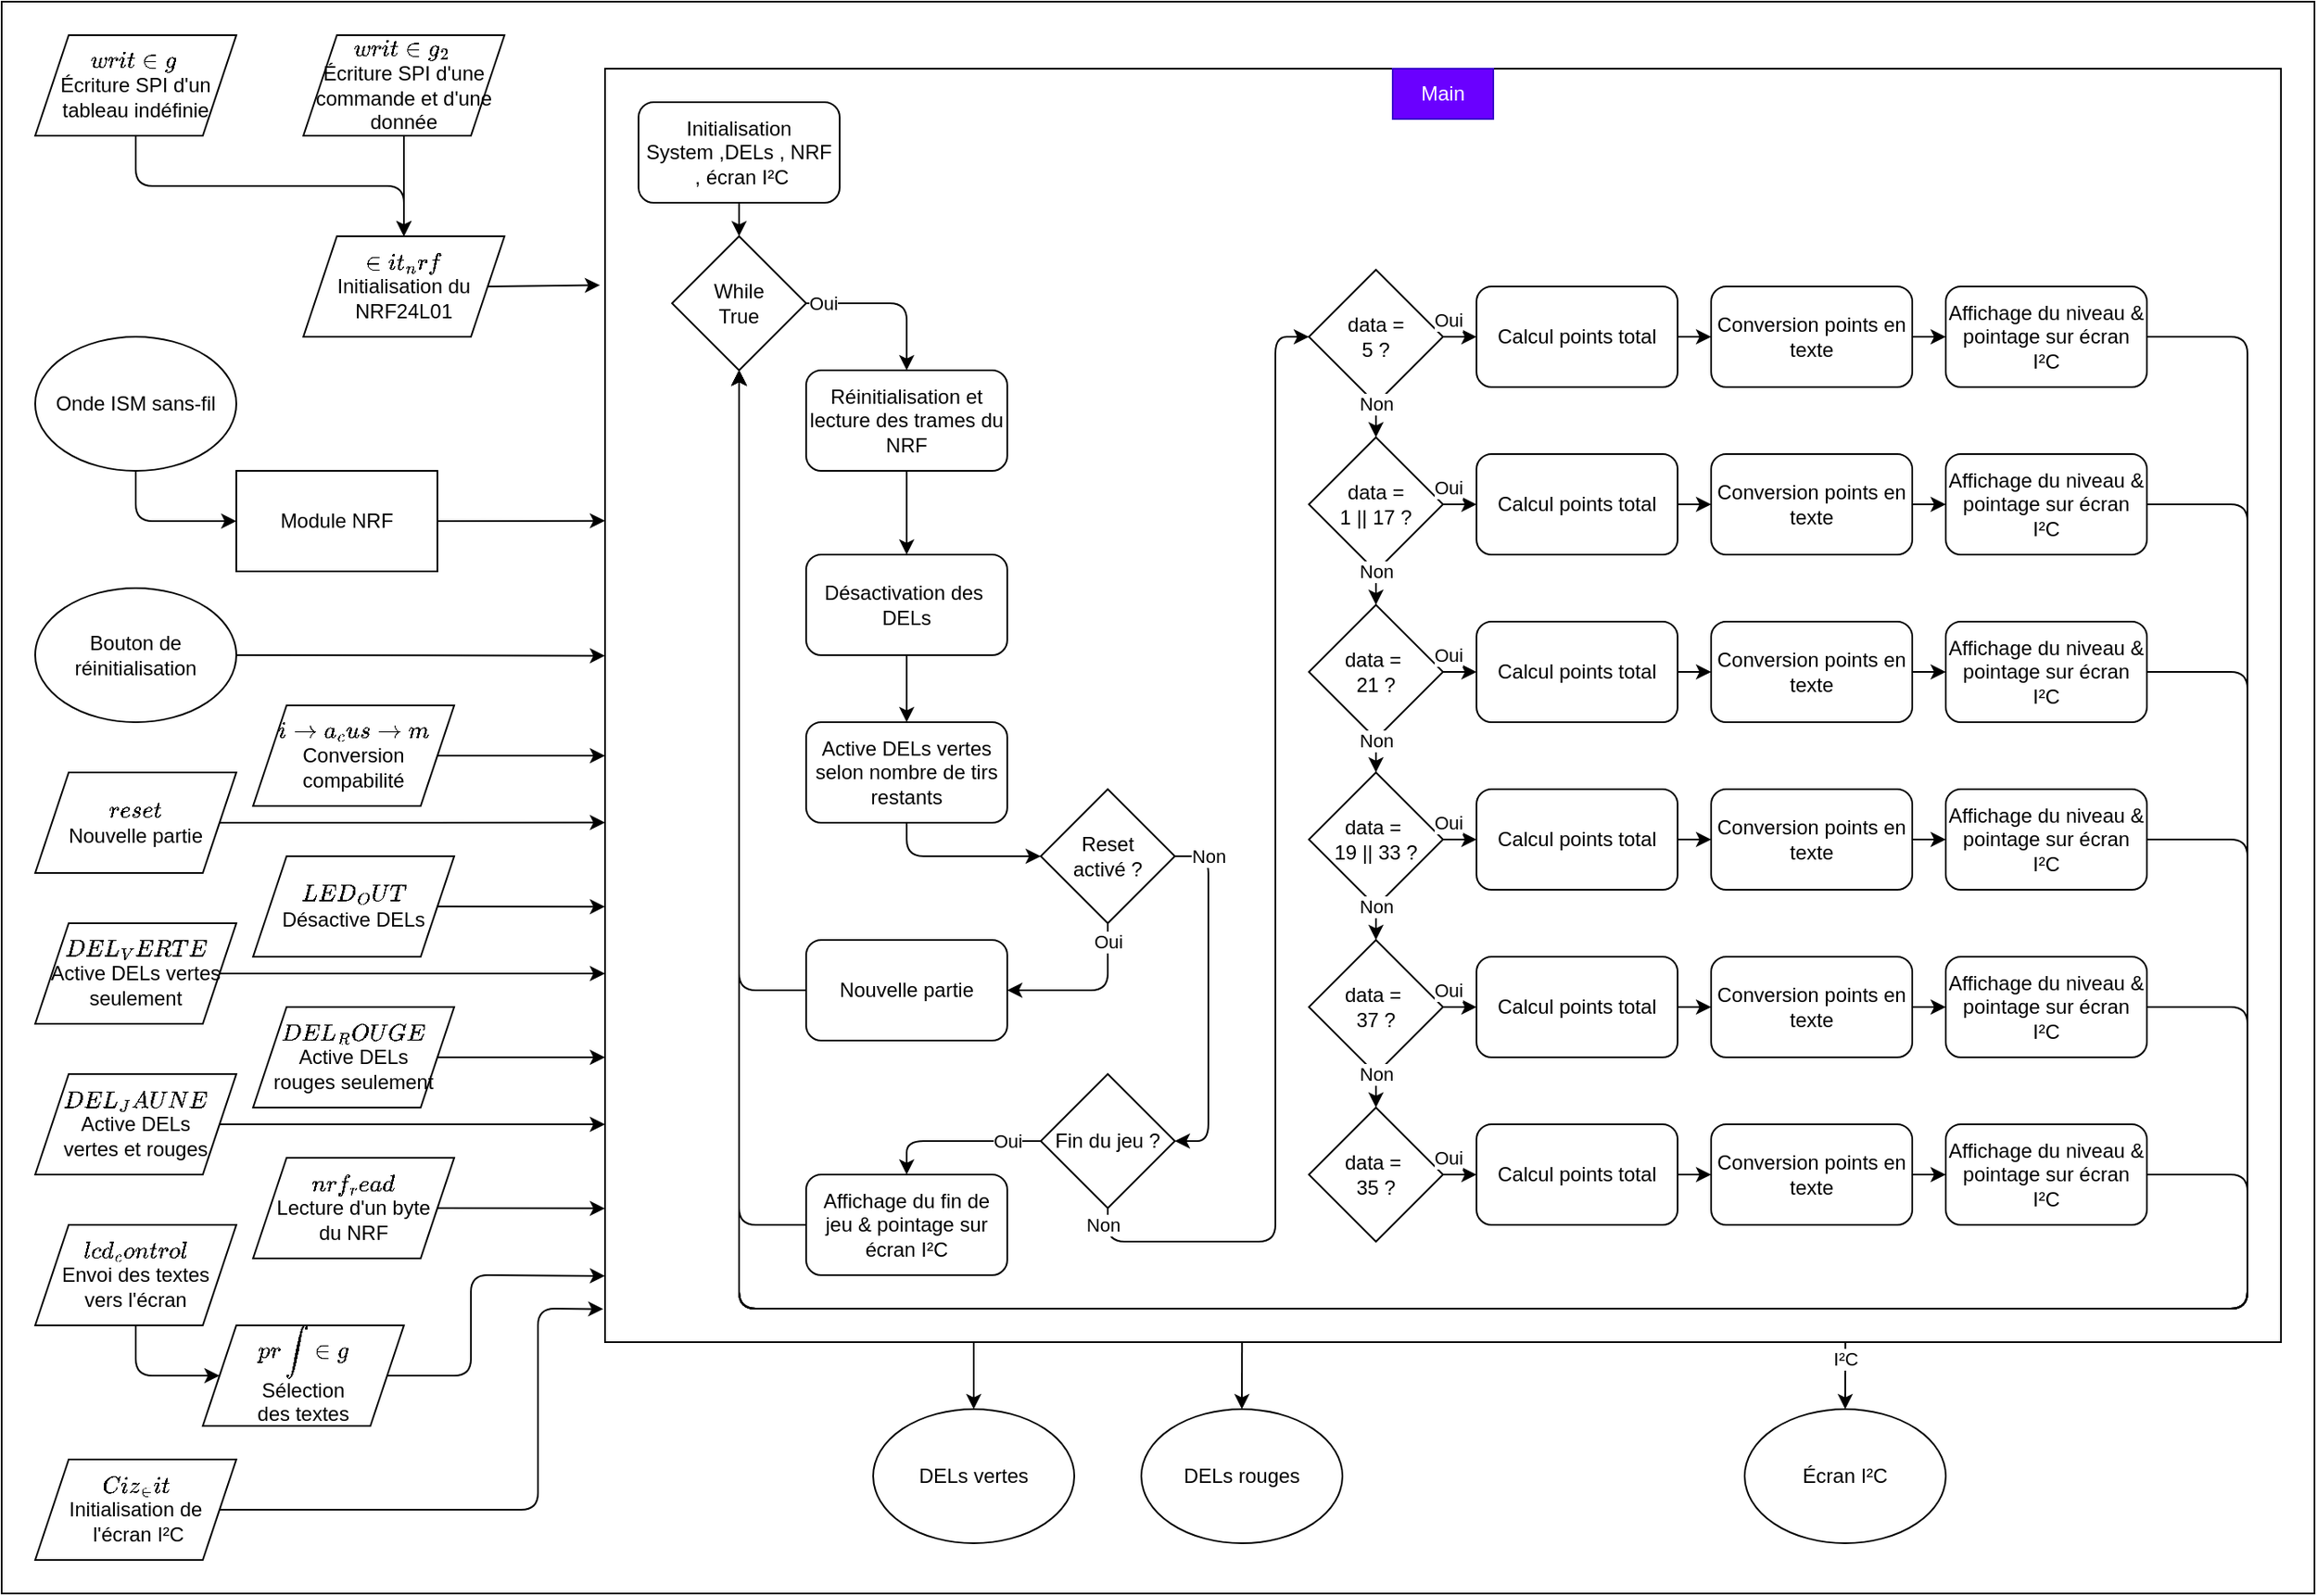 <mxfile>
    <diagram id="lmWwRQkVpCRroSTJukyA" name="moniteur">
        <mxGraphModel dx="898" dy="666" grid="1" gridSize="10" guides="1" tooltips="1" connect="1" arrows="1" fold="1" page="1" pageScale="1" pageWidth="1600" pageHeight="1200" math="0" shadow="0">
            <root>
                <mxCell id="0"/>
                <mxCell id="1" parent="0"/>
                <mxCell id="OrLtFnOgsqkmbgE3haa2-10" value="" style="rounded=0;whiteSpace=wrap;html=1;" parent="1" vertex="1">
                    <mxGeometry width="1380" height="950" as="geometry"/>
                </mxCell>
                <mxCell id="YX-Q4lQZBypjuz9mWShq-77" value="" style="rounded=0;whiteSpace=wrap;html=1;" parent="1" vertex="1">
                    <mxGeometry x="360" y="40" width="1000" height="760" as="geometry"/>
                </mxCell>
                <mxCell id="aF5qxgkO2dywwEZLC3lP-16" style="edgeStyle=none;html=1;exitX=1;exitY=0.5;exitDx=0;exitDy=0;entryX=0;entryY=0.461;entryDx=0;entryDy=0;entryPerimeter=0;" parent="1" source="zwP6XSWxPuO-pKP-XsMT-1" target="YX-Q4lQZBypjuz9mWShq-77" edge="1">
                    <mxGeometry relative="1" as="geometry">
                        <mxPoint x="320" y="390" as="targetPoint"/>
                    </mxGeometry>
                </mxCell>
                <mxCell id="zwP6XSWxPuO-pKP-XsMT-1" value="Bouton de réinitialisation" style="ellipse;whiteSpace=wrap;html=1;" parent="1" vertex="1">
                    <mxGeometry x="20" y="350" width="120" height="80" as="geometry"/>
                </mxCell>
                <mxCell id="aF5qxgkO2dywwEZLC3lP-7" style="edgeStyle=none;html=1;exitX=1;exitY=0.5;exitDx=0;exitDy=0;" parent="1" source="usW-4bekP8bPHleeqF2R-1" edge="1">
                    <mxGeometry relative="1" as="geometry">
                        <mxPoint x="360" y="450" as="targetPoint"/>
                    </mxGeometry>
                </mxCell>
                <mxCell id="usW-4bekP8bPHleeqF2R-1" value="`itoa_custom`&lt;br&gt;Conversion compabilité" style="shape=parallelogram;perimeter=parallelogramPerimeter;whiteSpace=wrap;html=1;fixedSize=1;" parent="1" vertex="1">
                    <mxGeometry x="150" y="420" width="120" height="60" as="geometry"/>
                </mxCell>
                <mxCell id="aF5qxgkO2dywwEZLC3lP-6" style="edgeStyle=none;html=1;exitX=1;exitY=0.5;exitDx=0;exitDy=0;entryX=0;entryY=0.592;entryDx=0;entryDy=0;entryPerimeter=0;" parent="1" source="usW-4bekP8bPHleeqF2R-2" target="YX-Q4lQZBypjuz9mWShq-77" edge="1">
                    <mxGeometry relative="1" as="geometry">
                        <mxPoint x="320" y="490" as="targetPoint"/>
                    </mxGeometry>
                </mxCell>
                <mxCell id="usW-4bekP8bPHleeqF2R-2" value="`reset`&lt;br&gt;Nouvelle partie" style="shape=parallelogram;perimeter=parallelogramPerimeter;whiteSpace=wrap;html=1;fixedSize=1;" parent="1" vertex="1">
                    <mxGeometry x="20" y="460" width="120" height="60" as="geometry"/>
                </mxCell>
                <mxCell id="aF5qxgkO2dywwEZLC3lP-8" style="edgeStyle=none;html=1;exitX=1;exitY=0.5;exitDx=0;exitDy=0;entryX=0;entryY=0.658;entryDx=0;entryDy=0;entryPerimeter=0;" parent="1" source="usW-4bekP8bPHleeqF2R-3" target="YX-Q4lQZBypjuz9mWShq-77" edge="1">
                    <mxGeometry relative="1" as="geometry">
                        <mxPoint x="320" y="540" as="targetPoint"/>
                    </mxGeometry>
                </mxCell>
                <mxCell id="usW-4bekP8bPHleeqF2R-3" value="`LED_OUT`&lt;br&gt;Désactive DELs" style="shape=parallelogram;perimeter=parallelogramPerimeter;whiteSpace=wrap;html=1;fixedSize=1;" parent="1" vertex="1">
                    <mxGeometry x="150" y="510" width="120" height="60" as="geometry"/>
                </mxCell>
                <mxCell id="aF5qxgkO2dywwEZLC3lP-9" style="edgeStyle=none;html=1;exitX=1;exitY=0.5;exitDx=0;exitDy=0;" parent="1" source="usW-4bekP8bPHleeqF2R-4" edge="1">
                    <mxGeometry relative="1" as="geometry">
                        <mxPoint x="360" y="580" as="targetPoint"/>
                    </mxGeometry>
                </mxCell>
                <mxCell id="usW-4bekP8bPHleeqF2R-4" value="`DEL_VERTE`&lt;br&gt;Active DELs vertes seulement" style="shape=parallelogram;perimeter=parallelogramPerimeter;whiteSpace=wrap;html=1;fixedSize=1;" parent="1" vertex="1">
                    <mxGeometry x="20" y="550" width="120" height="60" as="geometry"/>
                </mxCell>
                <mxCell id="aF5qxgkO2dywwEZLC3lP-10" style="edgeStyle=none;html=1;exitX=1;exitY=0.5;exitDx=0;exitDy=0;" parent="1" source="usW-4bekP8bPHleeqF2R-5" edge="1">
                    <mxGeometry relative="1" as="geometry">
                        <mxPoint x="360" y="630" as="targetPoint"/>
                    </mxGeometry>
                </mxCell>
                <mxCell id="usW-4bekP8bPHleeqF2R-5" value="`DEL_ROUGE`&lt;br&gt;Active DELs &lt;br&gt;rouges seulement" style="shape=parallelogram;perimeter=parallelogramPerimeter;whiteSpace=wrap;html=1;fixedSize=1;" parent="1" vertex="1">
                    <mxGeometry x="150" y="600" width="120" height="60" as="geometry"/>
                </mxCell>
                <mxCell id="aF5qxgkO2dywwEZLC3lP-11" style="edgeStyle=none;html=1;exitX=1;exitY=0.5;exitDx=0;exitDy=0;" parent="1" source="usW-4bekP8bPHleeqF2R-6" edge="1">
                    <mxGeometry relative="1" as="geometry">
                        <mxPoint x="360" y="670" as="targetPoint"/>
                    </mxGeometry>
                </mxCell>
                <mxCell id="usW-4bekP8bPHleeqF2R-6" value="`DEL_JAUNE`&lt;br&gt;Active DELs &lt;br&gt;vertes et rouges" style="shape=parallelogram;perimeter=parallelogramPerimeter;whiteSpace=wrap;html=1;fixedSize=1;" parent="1" vertex="1">
                    <mxGeometry x="20" y="640" width="120" height="60" as="geometry"/>
                </mxCell>
                <mxCell id="HXoz_swLZMIebrg_eW4X-6" value="" style="group" parent="1" vertex="1" connectable="0">
                    <mxGeometry x="20" y="20" width="280" height="180" as="geometry"/>
                </mxCell>
                <mxCell id="HXoz_swLZMIebrg_eW4X-1" value="`init_nrf`&lt;br&gt;Initialisation du NRF24L01" style="shape=parallelogram;perimeter=parallelogramPerimeter;whiteSpace=wrap;html=1;fixedSize=1;fontFamily=Helvetica;fontSize=12;fontColor=default;align=center;strokeColor=default;fillColor=default;" parent="HXoz_swLZMIebrg_eW4X-6" vertex="1">
                    <mxGeometry x="160" y="120" width="120" height="60" as="geometry"/>
                </mxCell>
                <mxCell id="HXoz_swLZMIebrg_eW4X-2" style="edgeStyle=none;html=1;exitX=0.5;exitY=1;exitDx=0;exitDy=0;entryX=0.5;entryY=0;entryDx=0;entryDy=0;" parent="HXoz_swLZMIebrg_eW4X-6" source="HXoz_swLZMIebrg_eW4X-3" target="HXoz_swLZMIebrg_eW4X-1" edge="1">
                    <mxGeometry relative="1" as="geometry">
                        <Array as="points">
                            <mxPoint x="60" y="90"/>
                            <mxPoint x="220" y="90"/>
                        </Array>
                    </mxGeometry>
                </mxCell>
                <mxCell id="HXoz_swLZMIebrg_eW4X-3" value="`writing`&amp;nbsp;&lt;br&gt;Écriture SPI d'un tableau indéfinie" style="shape=parallelogram;perimeter=parallelogramPerimeter;whiteSpace=wrap;html=1;fixedSize=1;fontFamily=Helvetica;fontSize=12;fontColor=default;align=center;strokeColor=default;fillColor=default;" parent="HXoz_swLZMIebrg_eW4X-6" vertex="1">
                    <mxGeometry width="120" height="60" as="geometry"/>
                </mxCell>
                <mxCell id="HXoz_swLZMIebrg_eW4X-4" style="edgeStyle=none;html=1;exitX=0.5;exitY=1;exitDx=0;exitDy=0;entryX=0.5;entryY=0;entryDx=0;entryDy=0;" parent="HXoz_swLZMIebrg_eW4X-6" source="HXoz_swLZMIebrg_eW4X-5" target="HXoz_swLZMIebrg_eW4X-1" edge="1">
                    <mxGeometry relative="1" as="geometry"/>
                </mxCell>
                <mxCell id="HXoz_swLZMIebrg_eW4X-5" value="`writing_2`&amp;nbsp;&lt;br&gt;Écriture SPI d'une commande et d'une donnée" style="shape=parallelogram;perimeter=parallelogramPerimeter;whiteSpace=wrap;html=1;fixedSize=1;fontFamily=Helvetica;fontSize=12;fontColor=default;align=center;strokeColor=default;fillColor=default;" parent="HXoz_swLZMIebrg_eW4X-6" vertex="1">
                    <mxGeometry x="160" width="120" height="60" as="geometry"/>
                </mxCell>
                <mxCell id="aF5qxgkO2dywwEZLC3lP-12" style="edgeStyle=none;html=1;exitX=1;exitY=0.5;exitDx=0;exitDy=0;entryX=0;entryY=0.895;entryDx=0;entryDy=0;entryPerimeter=0;" parent="1" source="RYyspYiD6lcVDH-WO6xL-1" target="YX-Q4lQZBypjuz9mWShq-77" edge="1">
                    <mxGeometry relative="1" as="geometry">
                        <mxPoint x="320" y="720" as="targetPoint"/>
                    </mxGeometry>
                </mxCell>
                <mxCell id="RYyspYiD6lcVDH-WO6xL-1" value="`nrf_read`&lt;br&gt;Lecture d'un byte &lt;br&gt;du NRF" style="shape=parallelogram;perimeter=parallelogramPerimeter;whiteSpace=wrap;html=1;fixedSize=1;" parent="1" vertex="1">
                    <mxGeometry x="150" y="690" width="120" height="60" as="geometry"/>
                </mxCell>
                <mxCell id="aF5qxgkO2dywwEZLC3lP-5" style="edgeStyle=none;html=1;exitX=0.5;exitY=1;exitDx=0;exitDy=0;entryX=0;entryY=0.5;entryDx=0;entryDy=0;" parent="1" source="RYyspYiD6lcVDH-WO6xL-2" target="RYyspYiD6lcVDH-WO6xL-3" edge="1">
                    <mxGeometry relative="1" as="geometry">
                        <Array as="points">
                            <mxPoint x="80" y="820"/>
                        </Array>
                    </mxGeometry>
                </mxCell>
                <mxCell id="RYyspYiD6lcVDH-WO6xL-2" value="`lcd_control`&lt;br&gt;Envoi des textes&lt;br&gt;vers l'écran" style="shape=parallelogram;perimeter=parallelogramPerimeter;whiteSpace=wrap;html=1;fixedSize=1;" parent="1" vertex="1">
                    <mxGeometry x="20" y="730" width="120" height="60" as="geometry"/>
                </mxCell>
                <mxCell id="aF5qxgkO2dywwEZLC3lP-13" style="edgeStyle=none;html=1;exitX=1;exitY=0.5;exitDx=0;exitDy=0;entryX=0;entryY=0.948;entryDx=0;entryDy=0;entryPerimeter=0;" parent="1" source="RYyspYiD6lcVDH-WO6xL-3" target="YX-Q4lQZBypjuz9mWShq-77" edge="1">
                    <mxGeometry relative="1" as="geometry">
                        <mxPoint x="320" y="820" as="targetPoint"/>
                        <Array as="points">
                            <mxPoint x="280" y="820"/>
                            <mxPoint x="280" y="760"/>
                        </Array>
                    </mxGeometry>
                </mxCell>
                <mxCell id="RYyspYiD6lcVDH-WO6xL-3" value="`printing`&lt;br&gt;Sélection&lt;br&gt;des textes" style="shape=parallelogram;perimeter=parallelogramPerimeter;whiteSpace=wrap;html=1;fixedSize=1;" parent="1" vertex="1">
                    <mxGeometry x="120" y="790" width="120" height="60" as="geometry"/>
                </mxCell>
                <mxCell id="aF5qxgkO2dywwEZLC3lP-14" style="edgeStyle=none;html=1;exitX=1;exitY=0.5;exitDx=0;exitDy=0;entryX=-0.001;entryY=0.974;entryDx=0;entryDy=0;entryPerimeter=0;" parent="1" source="RYyspYiD6lcVDH-WO6xL-4" target="YX-Q4lQZBypjuz9mWShq-77" edge="1">
                    <mxGeometry relative="1" as="geometry">
                        <mxPoint x="320" y="900" as="targetPoint"/>
                        <Array as="points">
                            <mxPoint x="320" y="900"/>
                            <mxPoint x="320" y="780"/>
                        </Array>
                    </mxGeometry>
                </mxCell>
                <mxCell id="RYyspYiD6lcVDH-WO6xL-4" value="`Ciz_init`&lt;br&gt;Initialisation de&lt;br&gt;&amp;nbsp;l'écran I²C" style="shape=parallelogram;perimeter=parallelogramPerimeter;whiteSpace=wrap;html=1;fixedSize=1;" parent="1" vertex="1">
                    <mxGeometry x="20" y="870" width="120" height="60" as="geometry"/>
                </mxCell>
                <mxCell id="aF5qxgkO2dywwEZLC3lP-3" style="edgeStyle=none;html=1;exitX=0.5;exitY=1;exitDx=0;exitDy=0;entryX=0.5;entryY=0;entryDx=0;entryDy=0;" parent="1" source="-4wueqpYrYLqKAW2fhen-1" target="aF5qxgkO2dywwEZLC3lP-1" edge="1">
                    <mxGeometry relative="1" as="geometry"/>
                </mxCell>
                <mxCell id="-4wueqpYrYLqKAW2fhen-1" value="Initialisation&lt;br&gt;System ,DELs , NRF&lt;br&gt;&amp;nbsp;, écran I²C" style="rounded=1;whiteSpace=wrap;html=1;shadow=0;glass=0;sketch=0;" parent="1" vertex="1">
                    <mxGeometry x="380" y="60" width="120" height="60" as="geometry"/>
                </mxCell>
                <mxCell id="3KBwBZdhE7WF4Y3FgFT6-2" style="edgeStyle=none;html=1;exitX=1;exitY=0.5;exitDx=0;exitDy=0;entryX=0.5;entryY=0;entryDx=0;entryDy=0;" parent="1" source="aF5qxgkO2dywwEZLC3lP-1" target="3KBwBZdhE7WF4Y3FgFT6-1" edge="1">
                    <mxGeometry relative="1" as="geometry">
                        <Array as="points">
                            <mxPoint x="540" y="180"/>
                        </Array>
                    </mxGeometry>
                </mxCell>
                <mxCell id="qi72QTewOVqa7YclX3Wh-5" value="Oui" style="edgeLabel;html=1;align=center;verticalAlign=middle;resizable=0;points=[];" parent="3KBwBZdhE7WF4Y3FgFT6-2" vertex="1" connectable="0">
                    <mxGeometry x="-0.83" y="-1" relative="1" as="geometry">
                        <mxPoint x="1" y="-1" as="offset"/>
                    </mxGeometry>
                </mxCell>
                <mxCell id="aF5qxgkO2dywwEZLC3lP-1" value="While&lt;br&gt;True" style="rhombus;whiteSpace=wrap;html=1;rounded=0;shadow=0;glass=0;sketch=0;" parent="1" vertex="1">
                    <mxGeometry x="400" y="140" width="80" height="80" as="geometry"/>
                </mxCell>
                <mxCell id="aF5qxgkO2dywwEZLC3lP-4" value="" style="group" parent="1" vertex="1" connectable="0">
                    <mxGeometry x="20" y="200" width="240" height="140" as="geometry"/>
                </mxCell>
                <mxCell id="IGIC-wHaAdG-FFuRptp--1" value="Onde ISM sans-fil" style="ellipse;whiteSpace=wrap;html=1;rounded=0;shadow=0;glass=0;sketch=0;" parent="aF5qxgkO2dywwEZLC3lP-4" vertex="1">
                    <mxGeometry width="120" height="80" as="geometry"/>
                </mxCell>
                <mxCell id="IGIC-wHaAdG-FFuRptp--2" value="Module NRF" style="rounded=0;whiteSpace=wrap;html=1;shadow=0;glass=0;sketch=0;" parent="aF5qxgkO2dywwEZLC3lP-4" vertex="1">
                    <mxGeometry x="120" y="80" width="120" height="60" as="geometry"/>
                </mxCell>
                <mxCell id="IGIC-wHaAdG-FFuRptp--3" style="edgeStyle=none;html=1;exitX=0.5;exitY=1;exitDx=0;exitDy=0;entryX=0;entryY=0.5;entryDx=0;entryDy=0;" parent="aF5qxgkO2dywwEZLC3lP-4" source="IGIC-wHaAdG-FFuRptp--1" target="IGIC-wHaAdG-FFuRptp--2" edge="1">
                    <mxGeometry relative="1" as="geometry">
                        <Array as="points">
                            <mxPoint x="60" y="110"/>
                        </Array>
                    </mxGeometry>
                </mxCell>
                <mxCell id="aF5qxgkO2dywwEZLC3lP-15" style="edgeStyle=none;html=1;exitX=1;exitY=0.5;exitDx=0;exitDy=0;entryX=0;entryY=0.355;entryDx=0;entryDy=0;entryPerimeter=0;" parent="1" source="IGIC-wHaAdG-FFuRptp--2" target="YX-Q4lQZBypjuz9mWShq-77" edge="1">
                    <mxGeometry relative="1" as="geometry">
                        <mxPoint x="320" y="310" as="targetPoint"/>
                    </mxGeometry>
                </mxCell>
                <mxCell id="aF5qxgkO2dywwEZLC3lP-17" style="edgeStyle=none;html=1;exitX=1;exitY=0.5;exitDx=0;exitDy=0;entryX=-0.003;entryY=0.17;entryDx=0;entryDy=0;entryPerimeter=0;" parent="1" source="HXoz_swLZMIebrg_eW4X-1" target="YX-Q4lQZBypjuz9mWShq-77" edge="1">
                    <mxGeometry relative="1" as="geometry">
                        <mxPoint x="320" y="170" as="targetPoint"/>
                    </mxGeometry>
                </mxCell>
                <mxCell id="3KBwBZdhE7WF4Y3FgFT6-4" style="edgeStyle=none;html=1;exitX=0.5;exitY=1;exitDx=0;exitDy=0;entryX=0.5;entryY=0;entryDx=0;entryDy=0;" parent="1" source="3KBwBZdhE7WF4Y3FgFT6-1" target="3KBwBZdhE7WF4Y3FgFT6-3" edge="1">
                    <mxGeometry relative="1" as="geometry"/>
                </mxCell>
                <mxCell id="3KBwBZdhE7WF4Y3FgFT6-1" value="Réinitialisation et lecture des trames du NRF" style="rounded=1;whiteSpace=wrap;html=1;" parent="1" vertex="1">
                    <mxGeometry x="480" y="220" width="120" height="60" as="geometry"/>
                </mxCell>
                <mxCell id="SsjHVZGTH4pwEsUziO5u-1" style="edgeStyle=none;html=1;exitX=0.5;exitY=1;exitDx=0;exitDy=0;entryX=0.5;entryY=0;entryDx=0;entryDy=0;" parent="1" source="3KBwBZdhE7WF4Y3FgFT6-3" target="qi72QTewOVqa7YclX3Wh-3" edge="1">
                    <mxGeometry relative="1" as="geometry"/>
                </mxCell>
                <mxCell id="3KBwBZdhE7WF4Y3FgFT6-3" value="Désactivation des&amp;nbsp; DELs" style="rounded=1;whiteSpace=wrap;html=1;" parent="1" vertex="1">
                    <mxGeometry x="480" y="330" width="120" height="60" as="geometry"/>
                </mxCell>
                <mxCell id="qi72QTewOVqa7YclX3Wh-8" value="" style="edgeStyle=none;html=1;" parent="1" source="qi72QTewOVqa7YclX3Wh-3" target="qi72QTewOVqa7YclX3Wh-7" edge="1">
                    <mxGeometry relative="1" as="geometry">
                        <Array as="points">
                            <mxPoint x="540" y="510"/>
                        </Array>
                    </mxGeometry>
                </mxCell>
                <mxCell id="qi72QTewOVqa7YclX3Wh-3" value="Active DELs vertes selon nombre de tirs restants" style="rounded=1;whiteSpace=wrap;html=1;" parent="1" vertex="1">
                    <mxGeometry x="480" y="430" width="120" height="60" as="geometry"/>
                </mxCell>
                <mxCell id="Z203PiRUvJXq7Pn9qyKv-121" style="edgeStyle=none;html=1;exitX=0.5;exitY=1;exitDx=0;exitDy=0;entryX=1;entryY=0.5;entryDx=0;entryDy=0;" parent="1" source="qi72QTewOVqa7YclX3Wh-7" target="Z203PiRUvJXq7Pn9qyKv-1" edge="1">
                    <mxGeometry relative="1" as="geometry">
                        <Array as="points">
                            <mxPoint x="660" y="590"/>
                        </Array>
                    </mxGeometry>
                </mxCell>
                <mxCell id="Z203PiRUvJXq7Pn9qyKv-122" value="Oui" style="edgeLabel;html=1;align=center;verticalAlign=middle;resizable=0;points=[];" parent="Z203PiRUvJXq7Pn9qyKv-121" vertex="1" connectable="0">
                    <mxGeometry x="-0.788" y="2" relative="1" as="geometry">
                        <mxPoint x="-2" as="offset"/>
                    </mxGeometry>
                </mxCell>
                <mxCell id="YX-Q4lQZBypjuz9mWShq-3" style="edgeStyle=none;html=1;exitX=1;exitY=0.5;exitDx=0;exitDy=0;entryX=1;entryY=0.5;entryDx=0;entryDy=0;" parent="1" source="qi72QTewOVqa7YclX3Wh-7" target="Z203PiRUvJXq7Pn9qyKv-5" edge="1">
                    <mxGeometry relative="1" as="geometry">
                        <Array as="points">
                            <mxPoint x="720" y="510"/>
                            <mxPoint x="720" y="680"/>
                        </Array>
                    </mxGeometry>
                </mxCell>
                <mxCell id="YX-Q4lQZBypjuz9mWShq-4" value="Non" style="edgeLabel;html=1;align=center;verticalAlign=middle;resizable=0;points=[];" parent="YX-Q4lQZBypjuz9mWShq-3" vertex="1" connectable="0">
                    <mxGeometry x="-0.676" relative="1" as="geometry">
                        <mxPoint y="-14" as="offset"/>
                    </mxGeometry>
                </mxCell>
                <mxCell id="qi72QTewOVqa7YclX3Wh-7" value="Reset&lt;br&gt;activé ?" style="rhombus;whiteSpace=wrap;html=1;" parent="1" vertex="1">
                    <mxGeometry x="620" y="470" width="80" height="80" as="geometry"/>
                </mxCell>
                <mxCell id="Z203PiRUvJXq7Pn9qyKv-125" style="edgeStyle=none;html=1;exitX=0;exitY=0.5;exitDx=0;exitDy=0;entryX=0.5;entryY=1;entryDx=0;entryDy=0;" parent="1" source="Z203PiRUvJXq7Pn9qyKv-1" target="aF5qxgkO2dywwEZLC3lP-1" edge="1">
                    <mxGeometry relative="1" as="geometry">
                        <Array as="points">
                            <mxPoint x="440" y="590"/>
                        </Array>
                    </mxGeometry>
                </mxCell>
                <mxCell id="Z203PiRUvJXq7Pn9qyKv-1" value="Nouvelle partie" style="rounded=1;whiteSpace=wrap;html=1;" parent="1" vertex="1">
                    <mxGeometry x="480" y="560" width="120" height="60" as="geometry"/>
                </mxCell>
                <mxCell id="Z203PiRUvJXq7Pn9qyKv-128" style="edgeStyle=none;html=1;exitX=0;exitY=0.5;exitDx=0;exitDy=0;entryX=0.5;entryY=0;entryDx=0;entryDy=0;" parent="1" source="Z203PiRUvJXq7Pn9qyKv-5" target="Z203PiRUvJXq7Pn9qyKv-126" edge="1">
                    <mxGeometry relative="1" as="geometry">
                        <Array as="points">
                            <mxPoint x="540" y="680"/>
                        </Array>
                    </mxGeometry>
                </mxCell>
                <mxCell id="Z203PiRUvJXq7Pn9qyKv-130" value="Oui" style="edgeLabel;html=1;align=center;verticalAlign=middle;resizable=0;points=[];" parent="Z203PiRUvJXq7Pn9qyKv-128" vertex="1" connectable="0">
                    <mxGeometry x="-0.876" y="-1" relative="1" as="geometry">
                        <mxPoint x="-14" y="1" as="offset"/>
                    </mxGeometry>
                </mxCell>
                <mxCell id="YX-Q4lQZBypjuz9mWShq-58" value="" style="edgeStyle=none;html=1;entryX=0;entryY=0.5;entryDx=0;entryDy=0;" parent="1" source="Z203PiRUvJXq7Pn9qyKv-5" target="Z203PiRUvJXq7Pn9qyKv-81" edge="1">
                    <mxGeometry relative="1" as="geometry">
                        <mxPoint x="740" y="350" as="targetPoint"/>
                        <Array as="points">
                            <mxPoint x="660" y="740"/>
                            <mxPoint x="760" y="740"/>
                            <mxPoint x="760" y="200"/>
                        </Array>
                    </mxGeometry>
                </mxCell>
                <mxCell id="YX-Q4lQZBypjuz9mWShq-59" value="Non" style="edgeLabel;html=1;align=center;verticalAlign=middle;resizable=0;points=[];" parent="YX-Q4lQZBypjuz9mWShq-58" vertex="1" connectable="0">
                    <mxGeometry x="-0.934" y="3" relative="1" as="geometry">
                        <mxPoint x="-6" y="-7" as="offset"/>
                    </mxGeometry>
                </mxCell>
                <mxCell id="Z203PiRUvJXq7Pn9qyKv-5" value="Fin du jeu ?&lt;br&gt;" style="rhombus;whiteSpace=wrap;html=1;" parent="1" vertex="1">
                    <mxGeometry x="620" y="640" width="80" height="80" as="geometry"/>
                </mxCell>
                <mxCell id="Z203PiRUvJXq7Pn9qyKv-129" style="edgeStyle=none;html=1;exitX=0;exitY=0.5;exitDx=0;exitDy=0;entryX=0.5;entryY=1;entryDx=0;entryDy=0;" parent="1" source="Z203PiRUvJXq7Pn9qyKv-126" target="aF5qxgkO2dywwEZLC3lP-1" edge="1">
                    <mxGeometry relative="1" as="geometry">
                        <Array as="points">
                            <mxPoint x="440" y="730"/>
                        </Array>
                    </mxGeometry>
                </mxCell>
                <mxCell id="Z203PiRUvJXq7Pn9qyKv-126" value="Affichage du fin de jeu &amp;amp; pointage sur écran I²C" style="whiteSpace=wrap;html=1;rounded=1;" parent="1" vertex="1">
                    <mxGeometry x="480" y="700" width="120" height="60" as="geometry"/>
                </mxCell>
                <mxCell id="YX-Q4lQZBypjuz9mWShq-10" value="" style="group" parent="1" vertex="1" connectable="0">
                    <mxGeometry x="780" y="160" width="500" height="80" as="geometry"/>
                </mxCell>
                <mxCell id="Z203PiRUvJXq7Pn9qyKv-81" value="data = &lt;br&gt;5 ?" style="rhombus;whiteSpace=wrap;html=1;" parent="YX-Q4lQZBypjuz9mWShq-10" vertex="1">
                    <mxGeometry width="80" height="80" as="geometry"/>
                </mxCell>
                <mxCell id="Z203PiRUvJXq7Pn9qyKv-17" value="Calcul points total" style="rounded=1;whiteSpace=wrap;html=1;" parent="YX-Q4lQZBypjuz9mWShq-10" vertex="1">
                    <mxGeometry x="100" y="10" width="120" height="60" as="geometry"/>
                </mxCell>
                <mxCell id="YX-Q4lQZBypjuz9mWShq-6" value="" style="edgeStyle=none;html=1;" parent="YX-Q4lQZBypjuz9mWShq-10" source="Z203PiRUvJXq7Pn9qyKv-81" target="Z203PiRUvJXq7Pn9qyKv-17" edge="1">
                    <mxGeometry relative="1" as="geometry"/>
                </mxCell>
                <mxCell id="YX-Q4lQZBypjuz9mWShq-9" value="Oui" style="edgeLabel;html=1;align=center;verticalAlign=middle;resizable=0;points=[];" parent="YX-Q4lQZBypjuz9mWShq-6" vertex="1" connectable="0">
                    <mxGeometry x="-0.705" y="2" relative="1" as="geometry">
                        <mxPoint y="-8" as="offset"/>
                    </mxGeometry>
                </mxCell>
                <mxCell id="Z203PiRUvJXq7Pn9qyKv-33" value="Conversion points en texte" style="whiteSpace=wrap;html=1;rounded=1;" parent="YX-Q4lQZBypjuz9mWShq-10" vertex="1">
                    <mxGeometry x="240" y="10" width="120" height="60" as="geometry"/>
                </mxCell>
                <mxCell id="YX-Q4lQZBypjuz9mWShq-7" value="" style="edgeStyle=none;html=1;" parent="YX-Q4lQZBypjuz9mWShq-10" source="Z203PiRUvJXq7Pn9qyKv-17" target="Z203PiRUvJXq7Pn9qyKv-33" edge="1">
                    <mxGeometry relative="1" as="geometry"/>
                </mxCell>
                <mxCell id="Z203PiRUvJXq7Pn9qyKv-35" value="Affichage du niveau &amp;amp; pointage sur écran I²C" style="whiteSpace=wrap;html=1;rounded=1;" parent="YX-Q4lQZBypjuz9mWShq-10" vertex="1">
                    <mxGeometry x="380" y="10" width="120" height="60" as="geometry"/>
                </mxCell>
                <mxCell id="YX-Q4lQZBypjuz9mWShq-8" value="" style="edgeStyle=none;html=1;" parent="YX-Q4lQZBypjuz9mWShq-10" source="Z203PiRUvJXq7Pn9qyKv-33" target="Z203PiRUvJXq7Pn9qyKv-35" edge="1">
                    <mxGeometry relative="1" as="geometry"/>
                </mxCell>
                <mxCell id="YX-Q4lQZBypjuz9mWShq-11" value="" style="group" parent="1" vertex="1" connectable="0">
                    <mxGeometry x="780" y="260" width="500" height="80" as="geometry"/>
                </mxCell>
                <mxCell id="YX-Q4lQZBypjuz9mWShq-12" value="data =&lt;br&gt;1 || 17 ?" style="rhombus;whiteSpace=wrap;html=1;" parent="YX-Q4lQZBypjuz9mWShq-11" vertex="1">
                    <mxGeometry width="80" height="80" as="geometry"/>
                </mxCell>
                <mxCell id="YX-Q4lQZBypjuz9mWShq-13" value="Calcul points total" style="rounded=1;whiteSpace=wrap;html=1;" parent="YX-Q4lQZBypjuz9mWShq-11" vertex="1">
                    <mxGeometry x="100" y="10" width="120" height="60" as="geometry"/>
                </mxCell>
                <mxCell id="YX-Q4lQZBypjuz9mWShq-14" value="" style="edgeStyle=none;html=1;" parent="YX-Q4lQZBypjuz9mWShq-11" source="YX-Q4lQZBypjuz9mWShq-12" target="YX-Q4lQZBypjuz9mWShq-13" edge="1">
                    <mxGeometry relative="1" as="geometry"/>
                </mxCell>
                <mxCell id="YX-Q4lQZBypjuz9mWShq-15" value="Oui" style="edgeLabel;html=1;align=center;verticalAlign=middle;resizable=0;points=[];" parent="YX-Q4lQZBypjuz9mWShq-14" vertex="1" connectable="0">
                    <mxGeometry x="-0.705" y="2" relative="1" as="geometry">
                        <mxPoint y="-8" as="offset"/>
                    </mxGeometry>
                </mxCell>
                <mxCell id="YX-Q4lQZBypjuz9mWShq-16" value="Conversion points en texte" style="whiteSpace=wrap;html=1;rounded=1;" parent="YX-Q4lQZBypjuz9mWShq-11" vertex="1">
                    <mxGeometry x="240" y="10" width="120" height="60" as="geometry"/>
                </mxCell>
                <mxCell id="YX-Q4lQZBypjuz9mWShq-17" value="" style="edgeStyle=none;html=1;" parent="YX-Q4lQZBypjuz9mWShq-11" source="YX-Q4lQZBypjuz9mWShq-13" target="YX-Q4lQZBypjuz9mWShq-16" edge="1">
                    <mxGeometry relative="1" as="geometry"/>
                </mxCell>
                <mxCell id="YX-Q4lQZBypjuz9mWShq-18" value="Affichage du niveau &amp;amp; pointage sur écran I²C" style="whiteSpace=wrap;html=1;rounded=1;" parent="YX-Q4lQZBypjuz9mWShq-11" vertex="1">
                    <mxGeometry x="380" y="10" width="120" height="60" as="geometry"/>
                </mxCell>
                <mxCell id="YX-Q4lQZBypjuz9mWShq-19" value="" style="edgeStyle=none;html=1;" parent="YX-Q4lQZBypjuz9mWShq-11" source="YX-Q4lQZBypjuz9mWShq-16" target="YX-Q4lQZBypjuz9mWShq-18" edge="1">
                    <mxGeometry relative="1" as="geometry"/>
                </mxCell>
                <mxCell id="YX-Q4lQZBypjuz9mWShq-21" value="" style="group" parent="1" vertex="1" connectable="0">
                    <mxGeometry x="780" y="360" width="500" height="80" as="geometry"/>
                </mxCell>
                <mxCell id="YX-Q4lQZBypjuz9mWShq-22" value="data =&amp;nbsp;&lt;br&gt;21 ?" style="rhombus;whiteSpace=wrap;html=1;" parent="YX-Q4lQZBypjuz9mWShq-21" vertex="1">
                    <mxGeometry width="80" height="80" as="geometry"/>
                </mxCell>
                <mxCell id="YX-Q4lQZBypjuz9mWShq-23" value="Calcul points total" style="rounded=1;whiteSpace=wrap;html=1;" parent="YX-Q4lQZBypjuz9mWShq-21" vertex="1">
                    <mxGeometry x="100" y="10" width="120" height="60" as="geometry"/>
                </mxCell>
                <mxCell id="YX-Q4lQZBypjuz9mWShq-24" value="" style="edgeStyle=none;html=1;" parent="YX-Q4lQZBypjuz9mWShq-21" source="YX-Q4lQZBypjuz9mWShq-22" target="YX-Q4lQZBypjuz9mWShq-23" edge="1">
                    <mxGeometry relative="1" as="geometry"/>
                </mxCell>
                <mxCell id="YX-Q4lQZBypjuz9mWShq-25" value="Oui" style="edgeLabel;html=1;align=center;verticalAlign=middle;resizable=0;points=[];" parent="YX-Q4lQZBypjuz9mWShq-24" vertex="1" connectable="0">
                    <mxGeometry x="-0.705" y="2" relative="1" as="geometry">
                        <mxPoint y="-8" as="offset"/>
                    </mxGeometry>
                </mxCell>
                <mxCell id="YX-Q4lQZBypjuz9mWShq-26" value="Conversion points en texte" style="whiteSpace=wrap;html=1;rounded=1;" parent="YX-Q4lQZBypjuz9mWShq-21" vertex="1">
                    <mxGeometry x="240" y="10" width="120" height="60" as="geometry"/>
                </mxCell>
                <mxCell id="YX-Q4lQZBypjuz9mWShq-27" value="" style="edgeStyle=none;html=1;" parent="YX-Q4lQZBypjuz9mWShq-21" source="YX-Q4lQZBypjuz9mWShq-23" target="YX-Q4lQZBypjuz9mWShq-26" edge="1">
                    <mxGeometry relative="1" as="geometry"/>
                </mxCell>
                <mxCell id="YX-Q4lQZBypjuz9mWShq-28" value="Affichage du niveau &amp;amp; pointage sur écran I²C" style="whiteSpace=wrap;html=1;rounded=1;" parent="YX-Q4lQZBypjuz9mWShq-21" vertex="1">
                    <mxGeometry x="380" y="10" width="120" height="60" as="geometry"/>
                </mxCell>
                <mxCell id="YX-Q4lQZBypjuz9mWShq-29" value="" style="edgeStyle=none;html=1;" parent="YX-Q4lQZBypjuz9mWShq-21" source="YX-Q4lQZBypjuz9mWShq-26" target="YX-Q4lQZBypjuz9mWShq-28" edge="1">
                    <mxGeometry relative="1" as="geometry"/>
                </mxCell>
                <mxCell id="YX-Q4lQZBypjuz9mWShq-30" value="" style="group" parent="1" vertex="1" connectable="0">
                    <mxGeometry x="780" y="460" width="500" height="80" as="geometry"/>
                </mxCell>
                <mxCell id="YX-Q4lQZBypjuz9mWShq-31" value="data =&amp;nbsp;&lt;br&gt;19 || 33 ?" style="rhombus;whiteSpace=wrap;html=1;" parent="YX-Q4lQZBypjuz9mWShq-30" vertex="1">
                    <mxGeometry width="80" height="80" as="geometry"/>
                </mxCell>
                <mxCell id="YX-Q4lQZBypjuz9mWShq-32" value="Calcul points total" style="rounded=1;whiteSpace=wrap;html=1;" parent="YX-Q4lQZBypjuz9mWShq-30" vertex="1">
                    <mxGeometry x="100" y="10" width="120" height="60" as="geometry"/>
                </mxCell>
                <mxCell id="YX-Q4lQZBypjuz9mWShq-33" value="" style="edgeStyle=none;html=1;" parent="YX-Q4lQZBypjuz9mWShq-30" source="YX-Q4lQZBypjuz9mWShq-31" target="YX-Q4lQZBypjuz9mWShq-32" edge="1">
                    <mxGeometry relative="1" as="geometry"/>
                </mxCell>
                <mxCell id="YX-Q4lQZBypjuz9mWShq-34" value="Oui" style="edgeLabel;html=1;align=center;verticalAlign=middle;resizable=0;points=[];" parent="YX-Q4lQZBypjuz9mWShq-33" vertex="1" connectable="0">
                    <mxGeometry x="-0.705" y="2" relative="1" as="geometry">
                        <mxPoint y="-8" as="offset"/>
                    </mxGeometry>
                </mxCell>
                <mxCell id="YX-Q4lQZBypjuz9mWShq-35" value="Conversion points en texte" style="whiteSpace=wrap;html=1;rounded=1;" parent="YX-Q4lQZBypjuz9mWShq-30" vertex="1">
                    <mxGeometry x="240" y="10" width="120" height="60" as="geometry"/>
                </mxCell>
                <mxCell id="YX-Q4lQZBypjuz9mWShq-36" value="" style="edgeStyle=none;html=1;" parent="YX-Q4lQZBypjuz9mWShq-30" source="YX-Q4lQZBypjuz9mWShq-32" target="YX-Q4lQZBypjuz9mWShq-35" edge="1">
                    <mxGeometry relative="1" as="geometry"/>
                </mxCell>
                <mxCell id="YX-Q4lQZBypjuz9mWShq-37" value="Affichage du niveau &amp;amp; pointage sur écran I²C" style="whiteSpace=wrap;html=1;rounded=1;" parent="YX-Q4lQZBypjuz9mWShq-30" vertex="1">
                    <mxGeometry x="380" y="10" width="120" height="60" as="geometry"/>
                </mxCell>
                <mxCell id="YX-Q4lQZBypjuz9mWShq-38" value="" style="edgeStyle=none;html=1;" parent="YX-Q4lQZBypjuz9mWShq-30" source="YX-Q4lQZBypjuz9mWShq-35" target="YX-Q4lQZBypjuz9mWShq-37" edge="1">
                    <mxGeometry relative="1" as="geometry"/>
                </mxCell>
                <mxCell id="YX-Q4lQZBypjuz9mWShq-39" value="" style="group" parent="1" vertex="1" connectable="0">
                    <mxGeometry x="780" y="560" width="500" height="80" as="geometry"/>
                </mxCell>
                <mxCell id="YX-Q4lQZBypjuz9mWShq-40" value="data =&amp;nbsp;&lt;br&gt;37 ?" style="rhombus;whiteSpace=wrap;html=1;" parent="YX-Q4lQZBypjuz9mWShq-39" vertex="1">
                    <mxGeometry width="80" height="80" as="geometry"/>
                </mxCell>
                <mxCell id="YX-Q4lQZBypjuz9mWShq-41" value="Calcul points total" style="rounded=1;whiteSpace=wrap;html=1;" parent="YX-Q4lQZBypjuz9mWShq-39" vertex="1">
                    <mxGeometry x="100" y="10" width="120" height="60" as="geometry"/>
                </mxCell>
                <mxCell id="YX-Q4lQZBypjuz9mWShq-42" value="" style="edgeStyle=none;html=1;" parent="YX-Q4lQZBypjuz9mWShq-39" source="YX-Q4lQZBypjuz9mWShq-40" target="YX-Q4lQZBypjuz9mWShq-41" edge="1">
                    <mxGeometry relative="1" as="geometry"/>
                </mxCell>
                <mxCell id="YX-Q4lQZBypjuz9mWShq-43" value="Oui" style="edgeLabel;html=1;align=center;verticalAlign=middle;resizable=0;points=[];" parent="YX-Q4lQZBypjuz9mWShq-42" vertex="1" connectable="0">
                    <mxGeometry x="-0.705" y="2" relative="1" as="geometry">
                        <mxPoint y="-8" as="offset"/>
                    </mxGeometry>
                </mxCell>
                <mxCell id="YX-Q4lQZBypjuz9mWShq-44" value="Conversion points en texte" style="whiteSpace=wrap;html=1;rounded=1;" parent="YX-Q4lQZBypjuz9mWShq-39" vertex="1">
                    <mxGeometry x="240" y="10" width="120" height="60" as="geometry"/>
                </mxCell>
                <mxCell id="YX-Q4lQZBypjuz9mWShq-45" value="" style="edgeStyle=none;html=1;" parent="YX-Q4lQZBypjuz9mWShq-39" source="YX-Q4lQZBypjuz9mWShq-41" target="YX-Q4lQZBypjuz9mWShq-44" edge="1">
                    <mxGeometry relative="1" as="geometry"/>
                </mxCell>
                <mxCell id="YX-Q4lQZBypjuz9mWShq-46" value="Affichage du niveau &amp;amp; pointage sur écran I²C" style="whiteSpace=wrap;html=1;rounded=1;" parent="YX-Q4lQZBypjuz9mWShq-39" vertex="1">
                    <mxGeometry x="380" y="10" width="120" height="60" as="geometry"/>
                </mxCell>
                <mxCell id="YX-Q4lQZBypjuz9mWShq-47" value="" style="edgeStyle=none;html=1;" parent="YX-Q4lQZBypjuz9mWShq-39" source="YX-Q4lQZBypjuz9mWShq-44" target="YX-Q4lQZBypjuz9mWShq-46" edge="1">
                    <mxGeometry relative="1" as="geometry"/>
                </mxCell>
                <mxCell id="YX-Q4lQZBypjuz9mWShq-48" value="" style="group" parent="1" vertex="1" connectable="0">
                    <mxGeometry x="780" y="660" width="500" height="80" as="geometry"/>
                </mxCell>
                <mxCell id="YX-Q4lQZBypjuz9mWShq-49" value="data =&amp;nbsp;&lt;br&gt;35 ?" style="rhombus;whiteSpace=wrap;html=1;" parent="YX-Q4lQZBypjuz9mWShq-48" vertex="1">
                    <mxGeometry width="80" height="80" as="geometry"/>
                </mxCell>
                <mxCell id="YX-Q4lQZBypjuz9mWShq-50" value="Calcul points total" style="rounded=1;whiteSpace=wrap;html=1;" parent="YX-Q4lQZBypjuz9mWShq-48" vertex="1">
                    <mxGeometry x="100" y="10" width="120" height="60" as="geometry"/>
                </mxCell>
                <mxCell id="YX-Q4lQZBypjuz9mWShq-51" value="" style="edgeStyle=none;html=1;" parent="YX-Q4lQZBypjuz9mWShq-48" source="YX-Q4lQZBypjuz9mWShq-49" target="YX-Q4lQZBypjuz9mWShq-50" edge="1">
                    <mxGeometry relative="1" as="geometry"/>
                </mxCell>
                <mxCell id="YX-Q4lQZBypjuz9mWShq-52" value="Oui" style="edgeLabel;html=1;align=center;verticalAlign=middle;resizable=0;points=[];" parent="YX-Q4lQZBypjuz9mWShq-51" vertex="1" connectable="0">
                    <mxGeometry x="-0.705" y="2" relative="1" as="geometry">
                        <mxPoint y="-8" as="offset"/>
                    </mxGeometry>
                </mxCell>
                <mxCell id="YX-Q4lQZBypjuz9mWShq-53" value="Conversion points en texte" style="whiteSpace=wrap;html=1;rounded=1;" parent="YX-Q4lQZBypjuz9mWShq-48" vertex="1">
                    <mxGeometry x="240" y="10" width="120" height="60" as="geometry"/>
                </mxCell>
                <mxCell id="YX-Q4lQZBypjuz9mWShq-54" value="" style="edgeStyle=none;html=1;" parent="YX-Q4lQZBypjuz9mWShq-48" source="YX-Q4lQZBypjuz9mWShq-50" target="YX-Q4lQZBypjuz9mWShq-53" edge="1">
                    <mxGeometry relative="1" as="geometry"/>
                </mxCell>
                <mxCell id="YX-Q4lQZBypjuz9mWShq-55" value="Affichage du niveau &amp;amp; pointage sur écran I²C" style="whiteSpace=wrap;html=1;rounded=1;" parent="YX-Q4lQZBypjuz9mWShq-48" vertex="1">
                    <mxGeometry x="380" y="10" width="120" height="60" as="geometry"/>
                </mxCell>
                <mxCell id="YX-Q4lQZBypjuz9mWShq-56" value="" style="edgeStyle=none;html=1;" parent="YX-Q4lQZBypjuz9mWShq-48" source="YX-Q4lQZBypjuz9mWShq-53" target="YX-Q4lQZBypjuz9mWShq-55" edge="1">
                    <mxGeometry relative="1" as="geometry"/>
                </mxCell>
                <mxCell id="YX-Q4lQZBypjuz9mWShq-60" value="" style="edgeStyle=none;html=1;" parent="1" source="Z203PiRUvJXq7Pn9qyKv-81" target="YX-Q4lQZBypjuz9mWShq-12" edge="1">
                    <mxGeometry relative="1" as="geometry"/>
                </mxCell>
                <mxCell id="YX-Q4lQZBypjuz9mWShq-66" value="Non" style="edgeLabel;html=1;align=center;verticalAlign=middle;resizable=0;points=[];" parent="YX-Q4lQZBypjuz9mWShq-60" vertex="1" connectable="0">
                    <mxGeometry x="-0.584" y="-2" relative="1" as="geometry">
                        <mxPoint x="2" y="-4" as="offset"/>
                    </mxGeometry>
                </mxCell>
                <mxCell id="YX-Q4lQZBypjuz9mWShq-61" value="" style="edgeStyle=none;html=1;" parent="1" source="YX-Q4lQZBypjuz9mWShq-12" target="YX-Q4lQZBypjuz9mWShq-22" edge="1">
                    <mxGeometry relative="1" as="geometry"/>
                </mxCell>
                <mxCell id="YX-Q4lQZBypjuz9mWShq-67" value="Non" style="edgeLabel;html=1;align=center;verticalAlign=middle;resizable=0;points=[];" parent="YX-Q4lQZBypjuz9mWShq-61" vertex="1" connectable="0">
                    <mxGeometry x="-0.487" y="-1" relative="1" as="geometry">
                        <mxPoint x="1" y="-5" as="offset"/>
                    </mxGeometry>
                </mxCell>
                <mxCell id="YX-Q4lQZBypjuz9mWShq-62" value="" style="edgeStyle=none;html=1;" parent="1" source="YX-Q4lQZBypjuz9mWShq-22" target="YX-Q4lQZBypjuz9mWShq-31" edge="1">
                    <mxGeometry relative="1" as="geometry"/>
                </mxCell>
                <mxCell id="YX-Q4lQZBypjuz9mWShq-68" value="Non" style="edgeLabel;html=1;align=center;verticalAlign=middle;resizable=0;points=[];" parent="YX-Q4lQZBypjuz9mWShq-62" vertex="1" connectable="0">
                    <mxGeometry x="-0.571" relative="1" as="geometry">
                        <mxPoint y="-4" as="offset"/>
                    </mxGeometry>
                </mxCell>
                <mxCell id="YX-Q4lQZBypjuz9mWShq-63" value="" style="edgeStyle=none;html=1;" parent="1" source="YX-Q4lQZBypjuz9mWShq-31" target="YX-Q4lQZBypjuz9mWShq-40" edge="1">
                    <mxGeometry relative="1" as="geometry"/>
                </mxCell>
                <mxCell id="YX-Q4lQZBypjuz9mWShq-69" value="Non" style="edgeLabel;html=1;align=center;verticalAlign=middle;resizable=0;points=[];" parent="YX-Q4lQZBypjuz9mWShq-63" vertex="1" connectable="0">
                    <mxGeometry x="-0.397" y="1" relative="1" as="geometry">
                        <mxPoint x="-1" y="-6" as="offset"/>
                    </mxGeometry>
                </mxCell>
                <mxCell id="YX-Q4lQZBypjuz9mWShq-64" value="" style="edgeStyle=none;html=1;" parent="1" source="YX-Q4lQZBypjuz9mWShq-40" target="YX-Q4lQZBypjuz9mWShq-49" edge="1">
                    <mxGeometry relative="1" as="geometry"/>
                </mxCell>
                <mxCell id="YX-Q4lQZBypjuz9mWShq-70" value="Non" style="edgeLabel;html=1;align=center;verticalAlign=middle;resizable=0;points=[];" parent="YX-Q4lQZBypjuz9mWShq-64" vertex="1" connectable="0">
                    <mxGeometry x="-0.603" y="1" relative="1" as="geometry">
                        <mxPoint x="-1" y="-4" as="offset"/>
                    </mxGeometry>
                </mxCell>
                <mxCell id="YX-Q4lQZBypjuz9mWShq-71" style="edgeStyle=none;html=1;exitX=1;exitY=0.5;exitDx=0;exitDy=0;entryX=0.5;entryY=1;entryDx=0;entryDy=0;" parent="1" source="Z203PiRUvJXq7Pn9qyKv-35" target="aF5qxgkO2dywwEZLC3lP-1" edge="1">
                    <mxGeometry relative="1" as="geometry">
                        <Array as="points">
                            <mxPoint x="1340" y="200"/>
                            <mxPoint x="1340" y="780"/>
                            <mxPoint x="440" y="780"/>
                        </Array>
                    </mxGeometry>
                </mxCell>
                <mxCell id="YX-Q4lQZBypjuz9mWShq-72" style="edgeStyle=none;html=1;exitX=1;exitY=0.5;exitDx=0;exitDy=0;entryX=0.5;entryY=1;entryDx=0;entryDy=0;" parent="1" source="YX-Q4lQZBypjuz9mWShq-18" target="aF5qxgkO2dywwEZLC3lP-1" edge="1">
                    <mxGeometry relative="1" as="geometry">
                        <Array as="points">
                            <mxPoint x="1340" y="300"/>
                            <mxPoint x="1340" y="780"/>
                            <mxPoint x="440" y="780"/>
                        </Array>
                    </mxGeometry>
                </mxCell>
                <mxCell id="YX-Q4lQZBypjuz9mWShq-73" style="edgeStyle=none;html=1;exitX=1;exitY=0.5;exitDx=0;exitDy=0;entryX=0.5;entryY=1;entryDx=0;entryDy=0;" parent="1" source="YX-Q4lQZBypjuz9mWShq-28" target="aF5qxgkO2dywwEZLC3lP-1" edge="1">
                    <mxGeometry relative="1" as="geometry">
                        <mxPoint x="1340" y="400" as="targetPoint"/>
                        <Array as="points">
                            <mxPoint x="1340" y="400"/>
                            <mxPoint x="1340" y="780"/>
                            <mxPoint x="440" y="780"/>
                        </Array>
                    </mxGeometry>
                </mxCell>
                <mxCell id="YX-Q4lQZBypjuz9mWShq-74" style="edgeStyle=none;html=1;exitX=1;exitY=0.5;exitDx=0;exitDy=0;entryX=0.5;entryY=1;entryDx=0;entryDy=0;" parent="1" source="YX-Q4lQZBypjuz9mWShq-37" target="aF5qxgkO2dywwEZLC3lP-1" edge="1">
                    <mxGeometry relative="1" as="geometry">
                        <Array as="points">
                            <mxPoint x="1340" y="500"/>
                            <mxPoint x="1340" y="780"/>
                            <mxPoint x="440" y="780"/>
                        </Array>
                    </mxGeometry>
                </mxCell>
                <mxCell id="YX-Q4lQZBypjuz9mWShq-75" style="edgeStyle=none;html=1;exitX=1;exitY=0.5;exitDx=0;exitDy=0;entryX=0.5;entryY=1;entryDx=0;entryDy=0;" parent="1" source="YX-Q4lQZBypjuz9mWShq-46" target="aF5qxgkO2dywwEZLC3lP-1" edge="1">
                    <mxGeometry relative="1" as="geometry">
                        <Array as="points">
                            <mxPoint x="1340" y="600"/>
                            <mxPoint x="1340" y="780"/>
                            <mxPoint x="440" y="780"/>
                        </Array>
                    </mxGeometry>
                </mxCell>
                <mxCell id="YX-Q4lQZBypjuz9mWShq-76" style="edgeStyle=none;html=1;exitX=1;exitY=0.5;exitDx=0;exitDy=0;entryX=0.5;entryY=1;entryDx=0;entryDy=0;" parent="1" source="YX-Q4lQZBypjuz9mWShq-55" target="aF5qxgkO2dywwEZLC3lP-1" edge="1">
                    <mxGeometry relative="1" as="geometry">
                        <Array as="points">
                            <mxPoint x="1340" y="700"/>
                            <mxPoint x="1340" y="780"/>
                            <mxPoint x="440" y="780"/>
                        </Array>
                    </mxGeometry>
                </mxCell>
                <mxCell id="YX-Q4lQZBypjuz9mWShq-78" value="Main" style="text;html=1;strokeColor=#3700CC;fillColor=#6a00ff;align=center;verticalAlign=middle;whiteSpace=wrap;rounded=0;fontColor=#ffffff;" parent="1" vertex="1">
                    <mxGeometry x="830" y="40" width="60" height="30" as="geometry"/>
                </mxCell>
                <mxCell id="OrLtFnOgsqkmbgE3haa2-5" style="edgeStyle=none;html=1;exitX=0.22;exitY=1;exitDx=0;exitDy=0;entryX=0.5;entryY=0;entryDx=0;entryDy=0;exitPerimeter=0;" parent="1" source="YX-Q4lQZBypjuz9mWShq-77" target="OrLtFnOgsqkmbgE3haa2-1" edge="1">
                    <mxGeometry relative="1" as="geometry"/>
                </mxCell>
                <mxCell id="OrLtFnOgsqkmbgE3haa2-1" value="DELs vertes" style="ellipse;whiteSpace=wrap;html=1;" parent="1" vertex="1">
                    <mxGeometry x="520" y="840" width="120" height="80" as="geometry"/>
                </mxCell>
                <mxCell id="OrLtFnOgsqkmbgE3haa2-6" style="edgeStyle=none;html=1;exitX=0.5;exitY=0;exitDx=0;exitDy=0;entryX=0.5;entryY=0;entryDx=0;entryDy=0;" parent="1" target="OrLtFnOgsqkmbgE3haa2-2" edge="1">
                    <mxGeometry relative="1" as="geometry">
                        <mxPoint x="740.095" y="800" as="sourcePoint"/>
                    </mxGeometry>
                </mxCell>
                <mxCell id="OrLtFnOgsqkmbgE3haa2-2" value="DELs rouges" style="ellipse;whiteSpace=wrap;html=1;" parent="1" vertex="1">
                    <mxGeometry x="680" y="840" width="120" height="80" as="geometry"/>
                </mxCell>
                <mxCell id="OrLtFnOgsqkmbgE3haa2-7" style="edgeStyle=none;html=1;exitX=0.5;exitY=0;exitDx=0;exitDy=0;entryX=0.5;entryY=0;entryDx=0;entryDy=0;" parent="1" target="OrLtFnOgsqkmbgE3haa2-3" edge="1">
                    <mxGeometry relative="1" as="geometry">
                        <mxPoint x="1100.095" y="800" as="sourcePoint"/>
                    </mxGeometry>
                </mxCell>
                <mxCell id="OrLtFnOgsqkmbgE3haa2-8" value="I²C" style="edgeLabel;html=1;align=center;verticalAlign=middle;resizable=0;points=[];" parent="OrLtFnOgsqkmbgE3haa2-7" vertex="1" connectable="0">
                    <mxGeometry x="-0.602" y="-3" relative="1" as="geometry">
                        <mxPoint x="3" y="2" as="offset"/>
                    </mxGeometry>
                </mxCell>
                <mxCell id="OrLtFnOgsqkmbgE3haa2-3" value="Écran I²C" style="ellipse;whiteSpace=wrap;html=1;" parent="1" vertex="1">
                    <mxGeometry x="1040" y="840" width="120" height="80" as="geometry"/>
                </mxCell>
            </root>
        </mxGraphModel>
    </diagram>
    <diagram id="_Yq9Jo2sIi3yot5gPvaG" name="cible">
        <mxGraphModel dx="855" dy="634" grid="1" gridSize="10" guides="1" tooltips="1" connect="1" arrows="1" fold="1" page="1" pageScale="1" pageWidth="1600" pageHeight="1200" math="0" shadow="0">
            <root>
                <mxCell id="0"/>
                <mxCell id="1" parent="0"/>
                <mxCell id="-V0nrOb5lIvjxzMw5Khv-220" value="" style="rounded=0;whiteSpace=wrap;html=1;" parent="1" vertex="1">
                    <mxGeometry x="10" y="10" width="1550" height="1080" as="geometry"/>
                </mxCell>
                <mxCell id="9a6Le65KCHdaUr0kRzH7-226" style="edgeStyle=none;html=1;exitX=1;exitY=0.5;exitDx=0;exitDy=0;entryX=0;entryY=0.202;entryDx=0;entryDy=0;entryPerimeter=0;" parent="1" source="2" target="74" edge="1">
                    <mxGeometry relative="1" as="geometry"/>
                </mxCell>
                <mxCell id="11" value="" style="group" parent="1" vertex="1" connectable="0">
                    <mxGeometry x="20" y="340" width="440" height="80" as="geometry"/>
                </mxCell>
                <mxCell id="4" value="`send _slow1`&lt;br&gt;Drapeau de &lt;br&gt;la cible" style="shape=parallelogram;perimeter=parallelogramPerimeter;whiteSpace=wrap;html=1;fixedSize=1;fontFamily=Helvetica;fontSize=12;fontColor=default;align=center;strokeColor=default;fillColor=default;" parent="11" vertex="1">
                    <mxGeometry x="320" y="10" width="120" height="60" as="geometry"/>
                </mxCell>
                <mxCell id="10" value="" style="group" parent="11" vertex="1" connectable="0">
                    <mxGeometry width="280" height="80" as="geometry"/>
                </mxCell>
                <mxCell id="6" value="Capteur de&lt;span style=&quot;color: rgba(0, 0, 0, 0); font-family: monospace; font-size: 0px; text-align: start;&quot;&gt;%3CmxGraphModel%3E%3Croot%3E%3CmxCell%20id%3D%220%22%2F%3E%3CmxCell%20id%3D%221%22%20parent%3D%220%22%2F%3E%3CmxCell%20id%3D%222%22%20value%3D%22%22%20style%3D%22group%22%20vertex%3D%221%22%20connectable%3D%220%22%20parent%3D%221%22%3E%3CmxGeometry%20x%3D%2230%22%20y%3D%22570%22%20width%3D%22440%22%20height%3D%2280%22%20as%3D%22geometry%22%2F%3E%3C%2FmxCell%3E%3CmxCell%20id%3D%223%22%20value%3D%22%60set_level%60%26lt%3Bbr%26gt%3BS%C3%A9lection%20du%20niveau%20de%20difficult%C3%A9%22%20style%3D%22rounded%3D0%3BwhiteSpace%3Dwrap%3Bhtml%3D1%3B%22%20vertex%3D%221%22%20parent%3D%222%22%3E%3CmxGeometry%20x%3D%22320%22%20y%3D%2210%22%20width%3D%22120%22%20height%3D%2260%22%20as%3D%22geometry%22%2F%3E%3C%2FmxCell%3E%3CmxCell%20id%3D%224%22%20value%3D%22%22%20style%3D%22group%22%20vertex%3D%221%22%20connectable%3D%220%22%20parent%3D%222%22%3E%3CmxGeometry%20width%3D%22280%22%20height%3D%2280%22%20as%3D%22geometry%22%2F%3E%3C%2FmxCell%3E%3CmxCell%20id%3D%225%22%20value%3D%22Bouton%22%20style%3D%22ellipse%3BwhiteSpace%3Dwrap%3Bhtml%3D1%3B%22%20vertex%3D%221%22%20parent%3D%224%22%3E%3CmxGeometry%20width%3D%22120%22%20height%3D%2280%22%20as%3D%22geometry%22%2F%3E%3C%2FmxCell%3E%3CmxCell%20id%3D%226%22%20value%3D%22Interrupt%20%3A%26amp%3Bnbsp%3B%20Bouton%20de%20niveau%22%20style%3D%22shape%3Dprocess%3BwhiteSpace%3Dwrap%3Bhtml%3D1%3BbackgroundOutline%3D1%3B%22%20vertex%3D%221%22%20parent%3D%224%22%3E%3CmxGeometry%20x%3D%22160%22%20y%3D%2210%22%20width%3D%22120%22%20height%3D%2260%22%20as%3D%22geometry%22%2F%3E%3C%2FmxCell%3E%3CmxCell%20id%3D%227%22%20style%3D%22edgeStyle%3Dnone%3Bhtml%3D1%3BexitX%3D1%3BexitY%3D0.5%3BexitDx%3D0%3BexitDy%3D0%3B%22%20edge%3D%221%22%20parent%3D%224%22%20source%3D%225%22%20target%3D%226%22%3E%3CmxGeometry%20relative%3D%221%22%20as%3D%22geometry%22%2F%3E%3C%2FmxCell%3E%3CmxCell%20id%3D%228%22%20style%3D%22edgeStyle%3Dnone%3Bhtml%3D1%3BexitX%3D1%3BexitY%3D0.5%3BexitDx%3D0%3BexitDy%3D0%3BentryX%3D0%3BentryY%3D0.5%3BentryDx%3D0%3BentryDy%3D0%3B%22%20edge%3D%221%22%20parent%3D%222%22%20source%3D%226%22%20target%3D%223%22%3E%3CmxGeometry%20relative%3D%221%22%20as%3D%22geometry%22%2F%3E%3C%2FmxCell%3E%3C%2Froot%3E%3C%2FmxGraphModel%3E&lt;/span&gt;&lt;br&gt;vibration&lt;br&gt;(Lent)" style="ellipse;whiteSpace=wrap;html=1;" parent="10" vertex="1">
                    <mxGeometry width="120" height="80" as="geometry"/>
                </mxCell>
                <mxCell id="7" value="(Front descendant)&lt;br&gt;Interrupt :&amp;nbsp; Interupteur" style="shape=process;whiteSpace=wrap;html=1;backgroundOutline=1;" parent="10" vertex="1">
                    <mxGeometry x="160" y="10" width="120" height="60" as="geometry"/>
                </mxCell>
                <mxCell id="8" style="edgeStyle=none;html=1;exitX=1;exitY=0.5;exitDx=0;exitDy=0;" parent="10" source="6" target="7" edge="1">
                    <mxGeometry relative="1" as="geometry"/>
                </mxCell>
                <mxCell id="9" style="edgeStyle=none;html=1;exitX=1;exitY=0.5;exitDx=0;exitDy=0;entryX=0;entryY=0.5;entryDx=0;entryDy=0;" parent="11" source="7" target="4" edge="1">
                    <mxGeometry relative="1" as="geometry"/>
                </mxCell>
                <mxCell id="21" value="" style="group" parent="1" vertex="1" connectable="0">
                    <mxGeometry x="20" y="440" width="440" height="80" as="geometry"/>
                </mxCell>
                <mxCell id="22" value="`send _slow2`&lt;br&gt;Drapeau de &lt;br&gt;la cible" style="shape=parallelogram;perimeter=parallelogramPerimeter;whiteSpace=wrap;html=1;fixedSize=1;fontFamily=Helvetica;fontSize=12;fontColor=default;align=center;strokeColor=default;fillColor=default;" parent="21" vertex="1">
                    <mxGeometry x="320" y="10" width="120" height="60" as="geometry"/>
                </mxCell>
                <mxCell id="23" value="" style="group" parent="21" vertex="1" connectable="0">
                    <mxGeometry width="280" height="80" as="geometry"/>
                </mxCell>
                <mxCell id="24" value="Capteur de&lt;span style=&quot;color: rgba(0, 0, 0, 0); font-family: monospace; font-size: 0px; text-align: start;&quot;&gt;%3CmxGraphModel%3E%3Croot%3E%3CmxCell%20id%3D%220%22%2F%3E%3CmxCell%20id%3D%221%22%20parent%3D%220%22%2F%3E%3CmxCell%20id%3D%222%22%20value%3D%22%22%20style%3D%22group%22%20vertex%3D%221%22%20connectable%3D%220%22%20parent%3D%221%22%3E%3CmxGeometry%20x%3D%2230%22%20y%3D%22570%22%20width%3D%22440%22%20height%3D%2280%22%20as%3D%22geometry%22%2F%3E%3C%2FmxCell%3E%3CmxCell%20id%3D%223%22%20value%3D%22%60set_level%60%26lt%3Bbr%26gt%3BS%C3%A9lection%20du%20niveau%20de%20difficult%C3%A9%22%20style%3D%22rounded%3D0%3BwhiteSpace%3Dwrap%3Bhtml%3D1%3B%22%20vertex%3D%221%22%20parent%3D%222%22%3E%3CmxGeometry%20x%3D%22320%22%20y%3D%2210%22%20width%3D%22120%22%20height%3D%2260%22%20as%3D%22geometry%22%2F%3E%3C%2FmxCell%3E%3CmxCell%20id%3D%224%22%20value%3D%22%22%20style%3D%22group%22%20vertex%3D%221%22%20connectable%3D%220%22%20parent%3D%222%22%3E%3CmxGeometry%20width%3D%22280%22%20height%3D%2280%22%20as%3D%22geometry%22%2F%3E%3C%2FmxCell%3E%3CmxCell%20id%3D%225%22%20value%3D%22Bouton%22%20style%3D%22ellipse%3BwhiteSpace%3Dwrap%3Bhtml%3D1%3B%22%20vertex%3D%221%22%20parent%3D%224%22%3E%3CmxGeometry%20width%3D%22120%22%20height%3D%2280%22%20as%3D%22geometry%22%2F%3E%3C%2FmxCell%3E%3CmxCell%20id%3D%226%22%20value%3D%22Interrupt%20%3A%26amp%3Bnbsp%3B%20Bouton%20de%20niveau%22%20style%3D%22shape%3Dprocess%3BwhiteSpace%3Dwrap%3Bhtml%3D1%3BbackgroundOutline%3D1%3B%22%20vertex%3D%221%22%20parent%3D%224%22%3E%3CmxGeometry%20x%3D%22160%22%20y%3D%2210%22%20width%3D%22120%22%20height%3D%2260%22%20as%3D%22geometry%22%2F%3E%3C%2FmxCell%3E%3CmxCell%20id%3D%227%22%20style%3D%22edgeStyle%3Dnone%3Bhtml%3D1%3BexitX%3D1%3BexitY%3D0.5%3BexitDx%3D0%3BexitDy%3D0%3B%22%20edge%3D%221%22%20parent%3D%224%22%20source%3D%225%22%20target%3D%226%22%3E%3CmxGeometry%20relative%3D%221%22%20as%3D%22geometry%22%2F%3E%3C%2FmxCell%3E%3CmxCell%20id%3D%228%22%20style%3D%22edgeStyle%3Dnone%3Bhtml%3D1%3BexitX%3D1%3BexitY%3D0.5%3BexitDx%3D0%3BexitDy%3D0%3BentryX%3D0%3BentryY%3D0.5%3BentryDx%3D0%3BentryDy%3D0%3B%22%20edge%3D%221%22%20parent%3D%222%22%20source%3D%226%22%20target%3D%223%22%3E%3CmxGeometry%20relative%3D%221%22%20as%3D%22geometry%22%2F%3E%3C%2FmxCell%3E%3C%2Froot%3E%3C%2FmxGraphModel%3E&lt;/span&gt;&lt;br&gt;vibration&lt;br&gt;(Lent)" style="ellipse;whiteSpace=wrap;html=1;" parent="23" vertex="1">
                    <mxGeometry width="120" height="80" as="geometry"/>
                </mxCell>
                <mxCell id="25" value="(Front descendant)&lt;br&gt;Interrupt :&amp;nbsp; Interupteur" style="shape=process;whiteSpace=wrap;html=1;backgroundOutline=1;" parent="23" vertex="1">
                    <mxGeometry x="160" y="10" width="120" height="60" as="geometry"/>
                </mxCell>
                <mxCell id="26" style="edgeStyle=none;html=1;exitX=1;exitY=0.5;exitDx=0;exitDy=0;" parent="23" source="24" target="25" edge="1">
                    <mxGeometry relative="1" as="geometry"/>
                </mxCell>
                <mxCell id="27" style="edgeStyle=none;html=1;exitX=1;exitY=0.5;exitDx=0;exitDy=0;entryX=0;entryY=0.5;entryDx=0;entryDy=0;" parent="21" source="25" target="22" edge="1">
                    <mxGeometry relative="1" as="geometry"/>
                </mxCell>
                <mxCell id="28" value="" style="group" parent="1" vertex="1" connectable="0">
                    <mxGeometry x="20" y="740" width="440" height="80" as="geometry"/>
                </mxCell>
                <mxCell id="29" value="`confirm_fast`&lt;br&gt;Drapeau de &lt;br&gt;la cible" style="shape=parallelogram;perimeter=parallelogramPerimeter;whiteSpace=wrap;html=1;fixedSize=1;fontFamily=Helvetica;fontSize=12;fontColor=default;align=center;strokeColor=default;fillColor=default;" parent="28" vertex="1">
                    <mxGeometry x="320" y="10" width="120" height="60" as="geometry"/>
                </mxCell>
                <mxCell id="30" value="" style="group" parent="28" vertex="1" connectable="0">
                    <mxGeometry width="280" height="80" as="geometry"/>
                </mxCell>
                <mxCell id="31" value="Capteur de&lt;span style=&quot;color: rgba(0, 0, 0, 0); font-family: monospace; font-size: 0px; text-align: start;&quot;&gt;%3CmxGraphModel%3E%3Croot%3E%3CmxCell%20id%3D%220%22%2F%3E%3CmxCell%20id%3D%221%22%20parent%3D%220%22%2F%3E%3CmxCell%20id%3D%222%22%20value%3D%22%22%20style%3D%22group%22%20vertex%3D%221%22%20connectable%3D%220%22%20parent%3D%221%22%3E%3CmxGeometry%20x%3D%2230%22%20y%3D%22570%22%20width%3D%22440%22%20height%3D%2280%22%20as%3D%22geometry%22%2F%3E%3C%2FmxCell%3E%3CmxCell%20id%3D%223%22%20value%3D%22%60set_level%60%26lt%3Bbr%26gt%3BS%C3%A9lection%20du%20niveau%20de%20difficult%C3%A9%22%20style%3D%22rounded%3D0%3BwhiteSpace%3Dwrap%3Bhtml%3D1%3B%22%20vertex%3D%221%22%20parent%3D%222%22%3E%3CmxGeometry%20x%3D%22320%22%20y%3D%2210%22%20width%3D%22120%22%20height%3D%2260%22%20as%3D%22geometry%22%2F%3E%3C%2FmxCell%3E%3CmxCell%20id%3D%224%22%20value%3D%22%22%20style%3D%22group%22%20vertex%3D%221%22%20connectable%3D%220%22%20parent%3D%222%22%3E%3CmxGeometry%20width%3D%22280%22%20height%3D%2280%22%20as%3D%22geometry%22%2F%3E%3C%2FmxCell%3E%3CmxCell%20id%3D%225%22%20value%3D%22Bouton%22%20style%3D%22ellipse%3BwhiteSpace%3Dwrap%3Bhtml%3D1%3B%22%20vertex%3D%221%22%20parent%3D%224%22%3E%3CmxGeometry%20width%3D%22120%22%20height%3D%2280%22%20as%3D%22geometry%22%2F%3E%3C%2FmxCell%3E%3CmxCell%20id%3D%226%22%20value%3D%22Interrupt%20%3A%26amp%3Bnbsp%3B%20Bouton%20de%20niveau%22%20style%3D%22shape%3Dprocess%3BwhiteSpace%3Dwrap%3Bhtml%3D1%3BbackgroundOutline%3D1%3B%22%20vertex%3D%221%22%20parent%3D%224%22%3E%3CmxGeometry%20x%3D%22160%22%20y%3D%2210%22%20width%3D%22120%22%20height%3D%2260%22%20as%3D%22geometry%22%2F%3E%3C%2FmxCell%3E%3CmxCell%20id%3D%227%22%20style%3D%22edgeStyle%3Dnone%3Bhtml%3D1%3BexitX%3D1%3BexitY%3D0.5%3BexitDx%3D0%3BexitDy%3D0%3B%22%20edge%3D%221%22%20parent%3D%224%22%20source%3D%225%22%20target%3D%226%22%3E%3CmxGeometry%20relative%3D%221%22%20as%3D%22geometry%22%2F%3E%3C%2FmxCell%3E%3CmxCell%20id%3D%228%22%20style%3D%22edgeStyle%3Dnone%3Bhtml%3D1%3BexitX%3D1%3BexitY%3D0.5%3BexitDx%3D0%3BexitDy%3D0%3BentryX%3D0%3BentryY%3D0.5%3BentryDx%3D0%3BentryDy%3D0%3B%22%20edge%3D%221%22%20parent%3D%222%22%20source%3D%226%22%20target%3D%223%22%3E%3CmxGeometry%20relative%3D%221%22%20as%3D%22geometry%22%2F%3E%3C%2FmxCell%3E%3C%2Froot%3E%3C%2FmxGraphModel%3E&lt;/span&gt;&lt;br&gt;vibration&lt;br&gt;(Rapide)" style="ellipse;whiteSpace=wrap;html=1;" parent="30" vertex="1">
                    <mxGeometry width="120" height="80" as="geometry"/>
                </mxCell>
                <mxCell id="32" value="(Front descendant)&lt;br&gt;Interrupt :&amp;nbsp; Interupteur" style="shape=process;whiteSpace=wrap;html=1;backgroundOutline=1;" parent="30" vertex="1">
                    <mxGeometry x="160" y="10" width="120" height="60" as="geometry"/>
                </mxCell>
                <mxCell id="33" style="edgeStyle=none;html=1;exitX=1;exitY=0.5;exitDx=0;exitDy=0;" parent="30" source="31" target="32" edge="1">
                    <mxGeometry relative="1" as="geometry"/>
                </mxCell>
                <mxCell id="34" style="edgeStyle=none;html=1;exitX=1;exitY=0.5;exitDx=0;exitDy=0;entryX=0;entryY=0.5;entryDx=0;entryDy=0;" parent="28" source="32" target="29" edge="1">
                    <mxGeometry relative="1" as="geometry"/>
                </mxCell>
                <mxCell id="35" value="" style="group" parent="1" vertex="1" connectable="0">
                    <mxGeometry x="20" y="540" width="440" height="80" as="geometry"/>
                </mxCell>
                <mxCell id="36" value="`send _slow3`&lt;br&gt;Drapeau de &lt;br&gt;la cible" style="shape=parallelogram;perimeter=parallelogramPerimeter;whiteSpace=wrap;html=1;fixedSize=1;fontFamily=Helvetica;fontSize=12;fontColor=default;align=center;strokeColor=default;fillColor=default;" parent="35" vertex="1">
                    <mxGeometry x="320" y="10" width="120" height="60" as="geometry"/>
                </mxCell>
                <mxCell id="37" value="" style="group" parent="35" vertex="1" connectable="0">
                    <mxGeometry width="280" height="80" as="geometry"/>
                </mxCell>
                <mxCell id="38" value="Capteur de&lt;span style=&quot;color: rgba(0, 0, 0, 0); font-family: monospace; font-size: 0px; text-align: start;&quot;&gt;%3CmxGraphModel%3E%3Croot%3E%3CmxCell%20id%3D%220%22%2F%3E%3CmxCell%20id%3D%221%22%20parent%3D%220%22%2F%3E%3CmxCell%20id%3D%222%22%20value%3D%22%22%20style%3D%22group%22%20vertex%3D%221%22%20connectable%3D%220%22%20parent%3D%221%22%3E%3CmxGeometry%20x%3D%2230%22%20y%3D%22570%22%20width%3D%22440%22%20height%3D%2280%22%20as%3D%22geometry%22%2F%3E%3C%2FmxCell%3E%3CmxCell%20id%3D%223%22%20value%3D%22%60set_level%60%26lt%3Bbr%26gt%3BS%C3%A9lection%20du%20niveau%20de%20difficult%C3%A9%22%20style%3D%22rounded%3D0%3BwhiteSpace%3Dwrap%3Bhtml%3D1%3B%22%20vertex%3D%221%22%20parent%3D%222%22%3E%3CmxGeometry%20x%3D%22320%22%20y%3D%2210%22%20width%3D%22120%22%20height%3D%2260%22%20as%3D%22geometry%22%2F%3E%3C%2FmxCell%3E%3CmxCell%20id%3D%224%22%20value%3D%22%22%20style%3D%22group%22%20vertex%3D%221%22%20connectable%3D%220%22%20parent%3D%222%22%3E%3CmxGeometry%20width%3D%22280%22%20height%3D%2280%22%20as%3D%22geometry%22%2F%3E%3C%2FmxCell%3E%3CmxCell%20id%3D%225%22%20value%3D%22Bouton%22%20style%3D%22ellipse%3BwhiteSpace%3Dwrap%3Bhtml%3D1%3B%22%20vertex%3D%221%22%20parent%3D%224%22%3E%3CmxGeometry%20width%3D%22120%22%20height%3D%2280%22%20as%3D%22geometry%22%2F%3E%3C%2FmxCell%3E%3CmxCell%20id%3D%226%22%20value%3D%22Interrupt%20%3A%26amp%3Bnbsp%3B%20Bouton%20de%20niveau%22%20style%3D%22shape%3Dprocess%3BwhiteSpace%3Dwrap%3Bhtml%3D1%3BbackgroundOutline%3D1%3B%22%20vertex%3D%221%22%20parent%3D%224%22%3E%3CmxGeometry%20x%3D%22160%22%20y%3D%2210%22%20width%3D%22120%22%20height%3D%2260%22%20as%3D%22geometry%22%2F%3E%3C%2FmxCell%3E%3CmxCell%20id%3D%227%22%20style%3D%22edgeStyle%3Dnone%3Bhtml%3D1%3BexitX%3D1%3BexitY%3D0.5%3BexitDx%3D0%3BexitDy%3D0%3B%22%20edge%3D%221%22%20parent%3D%224%22%20source%3D%225%22%20target%3D%226%22%3E%3CmxGeometry%20relative%3D%221%22%20as%3D%22geometry%22%2F%3E%3C%2FmxCell%3E%3CmxCell%20id%3D%228%22%20style%3D%22edgeStyle%3Dnone%3Bhtml%3D1%3BexitX%3D1%3BexitY%3D0.5%3BexitDx%3D0%3BexitDy%3D0%3BentryX%3D0%3BentryY%3D0.5%3BentryDx%3D0%3BentryDy%3D0%3B%22%20edge%3D%221%22%20parent%3D%222%22%20source%3D%226%22%20target%3D%223%22%3E%3CmxGeometry%20relative%3D%221%22%20as%3D%22geometry%22%2F%3E%3C%2FmxCell%3E%3C%2Froot%3E%3C%2FmxGraphModel%3E&lt;/span&gt;&lt;br&gt;vibration&lt;br&gt;(Lent)" style="ellipse;whiteSpace=wrap;html=1;" parent="37" vertex="1">
                    <mxGeometry width="120" height="80" as="geometry"/>
                </mxCell>
                <mxCell id="39" value="(Front descendant)&lt;br&gt;Interrupt :&amp;nbsp; Interupteur" style="shape=process;whiteSpace=wrap;html=1;backgroundOutline=1;" parent="37" vertex="1">
                    <mxGeometry x="160" y="10" width="120" height="60" as="geometry"/>
                </mxCell>
                <mxCell id="40" style="edgeStyle=none;html=1;exitX=1;exitY=0.5;exitDx=0;exitDy=0;" parent="37" source="38" target="39" edge="1">
                    <mxGeometry relative="1" as="geometry"/>
                </mxCell>
                <mxCell id="41" style="edgeStyle=none;html=1;exitX=1;exitY=0.5;exitDx=0;exitDy=0;entryX=0;entryY=0.5;entryDx=0;entryDy=0;" parent="35" source="39" target="36" edge="1">
                    <mxGeometry relative="1" as="geometry"/>
                </mxCell>
                <mxCell id="42" value="" style="group" parent="1" vertex="1" connectable="0">
                    <mxGeometry x="20" y="640" width="440" height="80" as="geometry"/>
                </mxCell>
                <mxCell id="43" value="`send _slow4`&lt;br&gt;Drapeau de &lt;br&gt;la cible" style="shape=parallelogram;perimeter=parallelogramPerimeter;whiteSpace=wrap;html=1;fixedSize=1;fontFamily=Helvetica;fontSize=12;fontColor=default;align=center;strokeColor=default;fillColor=default;" parent="42" vertex="1">
                    <mxGeometry x="320" y="10" width="120" height="60" as="geometry"/>
                </mxCell>
                <mxCell id="44" value="" style="group" parent="42" vertex="1" connectable="0">
                    <mxGeometry width="280" height="80" as="geometry"/>
                </mxCell>
                <mxCell id="45" value="Capteur de&lt;span style=&quot;color: rgba(0, 0, 0, 0); font-family: monospace; font-size: 0px; text-align: start;&quot;&gt;%3CmxGraphModel%3E%3Croot%3E%3CmxCell%20id%3D%220%22%2F%3E%3CmxCell%20id%3D%221%22%20parent%3D%220%22%2F%3E%3CmxCell%20id%3D%222%22%20value%3D%22%22%20style%3D%22group%22%20vertex%3D%221%22%20connectable%3D%220%22%20parent%3D%221%22%3E%3CmxGeometry%20x%3D%2230%22%20y%3D%22570%22%20width%3D%22440%22%20height%3D%2280%22%20as%3D%22geometry%22%2F%3E%3C%2FmxCell%3E%3CmxCell%20id%3D%223%22%20value%3D%22%60set_level%60%26lt%3Bbr%26gt%3BS%C3%A9lection%20du%20niveau%20de%20difficult%C3%A9%22%20style%3D%22rounded%3D0%3BwhiteSpace%3Dwrap%3Bhtml%3D1%3B%22%20vertex%3D%221%22%20parent%3D%222%22%3E%3CmxGeometry%20x%3D%22320%22%20y%3D%2210%22%20width%3D%22120%22%20height%3D%2260%22%20as%3D%22geometry%22%2F%3E%3C%2FmxCell%3E%3CmxCell%20id%3D%224%22%20value%3D%22%22%20style%3D%22group%22%20vertex%3D%221%22%20connectable%3D%220%22%20parent%3D%222%22%3E%3CmxGeometry%20width%3D%22280%22%20height%3D%2280%22%20as%3D%22geometry%22%2F%3E%3C%2FmxCell%3E%3CmxCell%20id%3D%225%22%20value%3D%22Bouton%22%20style%3D%22ellipse%3BwhiteSpace%3Dwrap%3Bhtml%3D1%3B%22%20vertex%3D%221%22%20parent%3D%224%22%3E%3CmxGeometry%20width%3D%22120%22%20height%3D%2280%22%20as%3D%22geometry%22%2F%3E%3C%2FmxCell%3E%3CmxCell%20id%3D%226%22%20value%3D%22Interrupt%20%3A%26amp%3Bnbsp%3B%20Bouton%20de%20niveau%22%20style%3D%22shape%3Dprocess%3BwhiteSpace%3Dwrap%3Bhtml%3D1%3BbackgroundOutline%3D1%3B%22%20vertex%3D%221%22%20parent%3D%224%22%3E%3CmxGeometry%20x%3D%22160%22%20y%3D%2210%22%20width%3D%22120%22%20height%3D%2260%22%20as%3D%22geometry%22%2F%3E%3C%2FmxCell%3E%3CmxCell%20id%3D%227%22%20style%3D%22edgeStyle%3Dnone%3Bhtml%3D1%3BexitX%3D1%3BexitY%3D0.5%3BexitDx%3D0%3BexitDy%3D0%3B%22%20edge%3D%221%22%20parent%3D%224%22%20source%3D%225%22%20target%3D%226%22%3E%3CmxGeometry%20relative%3D%221%22%20as%3D%22geometry%22%2F%3E%3C%2FmxCell%3E%3CmxCell%20id%3D%228%22%20style%3D%22edgeStyle%3Dnone%3Bhtml%3D1%3BexitX%3D1%3BexitY%3D0.5%3BexitDx%3D0%3BexitDy%3D0%3BentryX%3D0%3BentryY%3D0.5%3BentryDx%3D0%3BentryDy%3D0%3B%22%20edge%3D%221%22%20parent%3D%222%22%20source%3D%226%22%20target%3D%223%22%3E%3CmxGeometry%20relative%3D%221%22%20as%3D%22geometry%22%2F%3E%3C%2FmxCell%3E%3C%2Froot%3E%3C%2FmxGraphModel%3E&lt;/span&gt;&lt;br&gt;vibration&lt;br&gt;(Lent)" style="ellipse;whiteSpace=wrap;html=1;" parent="44" vertex="1">
                    <mxGeometry width="120" height="80" as="geometry"/>
                </mxCell>
                <mxCell id="46" value="(Front descendant)&lt;br&gt;Interrupt :&amp;nbsp; Interupteur" style="shape=process;whiteSpace=wrap;html=1;backgroundOutline=1;" parent="44" vertex="1">
                    <mxGeometry x="160" y="10" width="120" height="60" as="geometry"/>
                </mxCell>
                <mxCell id="47" style="edgeStyle=none;html=1;exitX=1;exitY=0.5;exitDx=0;exitDy=0;" parent="44" source="45" target="46" edge="1">
                    <mxGeometry relative="1" as="geometry"/>
                </mxCell>
                <mxCell id="48" style="edgeStyle=none;html=1;exitX=1;exitY=0.5;exitDx=0;exitDy=0;entryX=0;entryY=0.5;entryDx=0;entryDy=0;" parent="42" source="46" target="43" edge="1">
                    <mxGeometry relative="1" as="geometry"/>
                </mxCell>
                <mxCell id="49" value="" style="group" parent="1" vertex="1" connectable="0">
                    <mxGeometry x="20" y="840" width="440" height="80" as="geometry"/>
                </mxCell>
                <mxCell id="50" value="`set_level`&lt;br&gt;Sélection du niveau de difficulté" style="shape=parallelogram;perimeter=parallelogramPerimeter;whiteSpace=wrap;html=1;fixedSize=1;fontFamily=Helvetica;fontSize=12;fontColor=default;align=center;strokeColor=default;fillColor=default;" parent="49" vertex="1">
                    <mxGeometry x="320" y="10" width="120" height="60" as="geometry"/>
                </mxCell>
                <mxCell id="51" value="" style="group" parent="49" vertex="1" connectable="0">
                    <mxGeometry width="280" height="80" as="geometry"/>
                </mxCell>
                <mxCell id="52" value="Bouton" style="ellipse;whiteSpace=wrap;html=1;" parent="51" vertex="1">
                    <mxGeometry width="120" height="80" as="geometry"/>
                </mxCell>
                <mxCell id="53" value="Interrupt :&amp;nbsp; Bouton de niveau" style="shape=process;whiteSpace=wrap;html=1;backgroundOutline=1;" parent="51" vertex="1">
                    <mxGeometry x="160" y="10" width="120" height="60" as="geometry"/>
                </mxCell>
                <mxCell id="54" style="edgeStyle=none;html=1;exitX=1;exitY=0.5;exitDx=0;exitDy=0;" parent="51" source="52" target="53" edge="1">
                    <mxGeometry relative="1" as="geometry"/>
                </mxCell>
                <mxCell id="55" style="edgeStyle=none;html=1;exitX=1;exitY=0.5;exitDx=0;exitDy=0;entryX=0;entryY=0.5;entryDx=0;entryDy=0;" parent="49" source="53" target="50" edge="1">
                    <mxGeometry relative="1" as="geometry"/>
                </mxCell>
                <mxCell id="cnifLTquJRFYCQ1Qak6K-227" style="edgeStyle=none;html=1;exitX=1;exitY=0.5;exitDx=0;exitDy=0;" parent="1" source="56" edge="1">
                    <mxGeometry relative="1" as="geometry">
                        <mxPoint x="580" y="289.917" as="targetPoint"/>
                    </mxGeometry>
                </mxCell>
                <mxCell id="56" value="`turn_false`&lt;br&gt;Désactive les drapeaux" style="shape=parallelogram;perimeter=parallelogramPerimeter;whiteSpace=wrap;html=1;fixedSize=1;shadow=0;fontFamily=Helvetica;fontSize=12;fontColor=default;align=center;strokeColor=default;fillColor=default;" parent="1" vertex="1">
                    <mxGeometry x="340" y="260" width="120" height="60" as="geometry"/>
                </mxCell>
                <mxCell id="85" value="" style="group" parent="1" vertex="1" connectable="0">
                    <mxGeometry x="580" y="20" width="970" height="900" as="geometry"/>
                </mxCell>
                <mxCell id="74" value="" style="rounded=0;whiteSpace=wrap;html=1;shadow=0;glass=0;sketch=0;" parent="85" vertex="1">
                    <mxGeometry width="970" height="900" as="geometry"/>
                </mxCell>
                <mxCell id="93" style="edgeStyle=none;html=1;exitX=0.5;exitY=1;exitDx=0;exitDy=0;entryX=0;entryY=0.5;entryDx=0;entryDy=0;" parent="85" edge="1">
                    <mxGeometry relative="1" as="geometry">
                        <mxPoint x="194" y="324" as="sourcePoint"/>
                        <Array as="points">
                            <mxPoint x="194" y="384"/>
                        </Array>
                    </mxGeometry>
                </mxCell>
                <mxCell id="94" style="edgeStyle=none;html=1;exitX=0.5;exitY=1;exitDx=0;exitDy=0;entryX=0;entryY=0.5;entryDx=0;entryDy=0;" parent="85" edge="1">
                    <mxGeometry relative="1" as="geometry">
                        <mxPoint x="194" y="324" as="sourcePoint"/>
                        <Array as="points">
                            <mxPoint x="194" y="516"/>
                            <mxPoint x="194" y="600"/>
                        </Array>
                    </mxGeometry>
                </mxCell>
                <mxCell id="95" style="edgeStyle=none;html=1;exitX=0.5;exitY=1;exitDx=0;exitDy=0;entryX=0;entryY=0.5;entryDx=0;entryDy=0;" parent="85" edge="1">
                    <mxGeometry relative="1" as="geometry">
                        <mxPoint x="194" y="324" as="sourcePoint"/>
                        <Array as="points">
                            <mxPoint x="194" y="648"/>
                            <mxPoint x="194" y="816"/>
                        </Array>
                    </mxGeometry>
                </mxCell>
                <mxCell id="98" value="While&lt;br&gt;True" style="rhombus;whiteSpace=wrap;html=1;rounded=0;shadow=0;glass=0;sketch=0;" parent="85" vertex="1">
                    <mxGeometry x="35" y="220" width="80" height="80" as="geometry"/>
                </mxCell>
                <mxCell id="222" style="edgeStyle=none;html=1;exitX=1;exitY=0.5;exitDx=0;exitDy=0;entryX=0;entryY=0.5;entryDx=0;entryDy=0;" edge="1" parent="85" source="99" target="100">
                    <mxGeometry relative="1" as="geometry"/>
                </mxCell>
                <mxCell id="223" value="Non" style="edgeLabel;html=1;align=center;verticalAlign=middle;resizable=0;points=[];" vertex="1" connectable="0" parent="222">
                    <mxGeometry x="-0.761" relative="1" as="geometry">
                        <mxPoint x="-9" as="offset"/>
                    </mxGeometry>
                </mxCell>
                <mxCell id="99" value="Niveau 1" style="rhombus;whiteSpace=wrap;html=1;rounded=0;shadow=0;glass=0;sketch=0;" parent="85" vertex="1">
                    <mxGeometry x="135" y="280" width="80" height="80" as="geometry"/>
                </mxCell>
                <mxCell id="113" style="edgeStyle=none;html=1;exitX=1;exitY=0.5;exitDx=0;exitDy=0;entryX=0.5;entryY=0;entryDx=0;entryDy=0;" parent="85" source="98" target="99" edge="1">
                    <mxGeometry relative="1" as="geometry">
                        <Array as="points">
                            <mxPoint x="175" y="260"/>
                        </Array>
                    </mxGeometry>
                </mxCell>
                <mxCell id="Wnqbz38SHcaIz3GCqSuQ-230" value="Oui" style="edgeLabel;html=1;align=center;verticalAlign=middle;resizable=0;points=[];" vertex="1" connectable="0" parent="113">
                    <mxGeometry x="-0.583" y="5" relative="1" as="geometry">
                        <mxPoint x="-2" y="5" as="offset"/>
                    </mxGeometry>
                </mxCell>
                <mxCell id="224" style="edgeStyle=none;html=1;exitX=1;exitY=0.5;exitDx=0;exitDy=0;entryX=0;entryY=0.5;entryDx=0;entryDy=0;" edge="1" parent="85" source="100" target="101">
                    <mxGeometry relative="1" as="geometry"/>
                </mxCell>
                <mxCell id="225" value="Non" style="edgeLabel;html=1;align=center;verticalAlign=middle;resizable=0;points=[];" vertex="1" connectable="0" parent="224">
                    <mxGeometry x="-0.747" y="-2" relative="1" as="geometry">
                        <mxPoint x="-10" y="-2" as="offset"/>
                    </mxGeometry>
                </mxCell>
                <mxCell id="100" value="Niveau 2" style="rhombus;whiteSpace=wrap;html=1;rounded=0;shadow=0;glass=0;sketch=0;" parent="85" vertex="1">
                    <mxGeometry x="415" y="280" width="80" height="80" as="geometry"/>
                </mxCell>
                <mxCell id="229" style="edgeStyle=none;html=1;exitX=1;exitY=0.5;exitDx=0;exitDy=0;entryX=0.5;entryY=1;entryDx=0;entryDy=0;" edge="1" parent="85" source="101" target="98">
                    <mxGeometry relative="1" as="geometry">
                        <Array as="points">
                            <mxPoint x="960" y="320"/>
                            <mxPoint x="960" y="840"/>
                            <mxPoint x="75" y="840"/>
                        </Array>
                    </mxGeometry>
                </mxCell>
                <mxCell id="230" value="Non" style="edgeLabel;html=1;align=center;verticalAlign=middle;resizable=0;points=[];" vertex="1" connectable="0" parent="229">
                    <mxGeometry x="-0.99" y="2" relative="1" as="geometry">
                        <mxPoint x="4" y="2" as="offset"/>
                    </mxGeometry>
                </mxCell>
                <mxCell id="101" value="Niveau 3" style="rhombus;whiteSpace=wrap;html=1;rounded=0;shadow=0;glass=0;sketch=0;" parent="85" vertex="1">
                    <mxGeometry x="695" y="280" width="80" height="80" as="geometry"/>
                </mxCell>
                <mxCell id="108" value="Sélection Niveau DEL" style="rounded=1;whiteSpace=wrap;html=1;shadow=0;glass=0;sketch=0;" parent="85" vertex="1">
                    <mxGeometry x="115" y="380" width="120" height="60" as="geometry"/>
                </mxCell>
                <mxCell id="114" style="edgeStyle=none;html=1;exitX=0.5;exitY=1;exitDx=0;exitDy=0;entryX=0.5;entryY=0;entryDx=0;entryDy=0;" parent="85" source="99" target="108" edge="1">
                    <mxGeometry relative="1" as="geometry"/>
                </mxCell>
                <mxCell id="136" value="Oui" style="edgeLabel;html=1;align=center;verticalAlign=middle;resizable=0;points=[];" parent="114" vertex="1" connectable="0">
                    <mxGeometry x="-0.468" y="1" relative="1" as="geometry">
                        <mxPoint x="-1" y="-5" as="offset"/>
                    </mxGeometry>
                </mxCell>
                <mxCell id="109" value="Sélection Niveau DEL" style="rounded=1;whiteSpace=wrap;html=1;shadow=0;glass=0;sketch=0;" parent="85" vertex="1">
                    <mxGeometry x="395" y="380" width="120" height="60" as="geometry"/>
                </mxCell>
                <mxCell id="115" style="edgeStyle=none;html=1;exitX=0.5;exitY=1;exitDx=0;exitDy=0;entryX=0.5;entryY=0;entryDx=0;entryDy=0;" parent="85" source="100" target="109" edge="1">
                    <mxGeometry relative="1" as="geometry"/>
                </mxCell>
                <mxCell id="226" value="Oui" style="edgeLabel;html=1;align=center;verticalAlign=middle;resizable=0;points=[];" vertex="1" connectable="0" parent="115">
                    <mxGeometry x="-0.847" y="1" relative="1" as="geometry">
                        <mxPoint x="-1" y="-2" as="offset"/>
                    </mxGeometry>
                </mxCell>
                <mxCell id="110" value="Sélection Niveau DEL" style="rounded=1;whiteSpace=wrap;html=1;shadow=0;glass=0;sketch=0;" parent="85" vertex="1">
                    <mxGeometry x="675" y="380" width="120" height="60" as="geometry"/>
                </mxCell>
                <mxCell id="116" style="edgeStyle=none;html=1;exitX=0.5;exitY=1;exitDx=0;exitDy=0;entryX=0.5;entryY=0;entryDx=0;entryDy=0;" parent="85" source="101" target="110" edge="1">
                    <mxGeometry relative="1" as="geometry"/>
                </mxCell>
                <mxCell id="227" value="Oui" style="edgeLabel;html=1;align=center;verticalAlign=middle;resizable=0;points=[];" vertex="1" connectable="0" parent="116">
                    <mxGeometry x="-0.586" y="-2" relative="1" as="geometry">
                        <mxPoint x="2" y="-4" as="offset"/>
                    </mxGeometry>
                </mxCell>
                <mxCell id="117" value="5 points ?" style="rhombus;whiteSpace=wrap;html=1;rounded=0;shadow=0;glass=0;sketch=0;" parent="85" vertex="1">
                    <mxGeometry x="135" y="460" width="80" height="80" as="geometry"/>
                </mxCell>
                <mxCell id="126" style="edgeStyle=none;html=1;exitX=0.5;exitY=1;exitDx=0;exitDy=0;entryX=0.5;entryY=0;entryDx=0;entryDy=0;" parent="85" source="108" target="117" edge="1">
                    <mxGeometry relative="1" as="geometry"/>
                </mxCell>
                <mxCell id="204" style="edgeStyle=none;html=1;exitX=1;exitY=0.5;exitDx=0;exitDy=0;entryX=0.5;entryY=1;entryDx=0;entryDy=0;" parent="85" source="120" target="98" edge="1">
                    <mxGeometry relative="1" as="geometry">
                        <Array as="points">
                            <mxPoint x="395" y="550"/>
                            <mxPoint x="395" y="760"/>
                            <mxPoint x="75" y="760"/>
                        </Array>
                    </mxGeometry>
                </mxCell>
                <mxCell id="120" value="Envoi niveau &amp;amp; points" style="rounded=1;whiteSpace=wrap;html=1;shadow=0;glass=0;sketch=0;" parent="85" vertex="1">
                    <mxGeometry x="255" y="520" width="120" height="60" as="geometry"/>
                </mxCell>
                <mxCell id="130" style="edgeStyle=none;html=1;exitX=1;exitY=0.5;exitDx=0;exitDy=0;entryX=0;entryY=0.5;entryDx=0;entryDy=0;" parent="85" source="117" target="120" edge="1">
                    <mxGeometry relative="1" as="geometry">
                        <Array as="points">
                            <mxPoint x="235" y="500"/>
                            <mxPoint x="235" y="550"/>
                        </Array>
                    </mxGeometry>
                </mxCell>
                <mxCell id="133" value="Oui&lt;br&gt;" style="edgeLabel;html=1;align=center;verticalAlign=middle;resizable=0;points=[];" parent="130" vertex="1" connectable="0">
                    <mxGeometry x="-0.38" relative="1" as="geometry">
                        <mxPoint x="-10" y="-8" as="offset"/>
                    </mxGeometry>
                </mxCell>
                <mxCell id="131" style="edgeStyle=none;html=1;exitX=1;exitY=0.5;exitDx=0;exitDy=0;entryX=0;entryY=0.5;entryDx=0;entryDy=0;" parent="85" source="123" target="120" edge="1">
                    <mxGeometry relative="1" as="geometry">
                        <Array as="points">
                            <mxPoint x="235" y="600"/>
                            <mxPoint x="235" y="550"/>
                        </Array>
                    </mxGeometry>
                </mxCell>
                <mxCell id="134" value="Oui&lt;br&gt;" style="edgeLabel;html=1;align=center;verticalAlign=middle;resizable=0;points=[];" parent="131" vertex="1" connectable="0">
                    <mxGeometry x="-0.65" y="2" relative="1" as="geometry">
                        <mxPoint x="-6" y="2" as="offset"/>
                    </mxGeometry>
                </mxCell>
                <mxCell id="123" value="0 point ?" style="rhombus;whiteSpace=wrap;html=1;rounded=0;shadow=0;glass=0;sketch=0;" parent="85" vertex="1">
                    <mxGeometry x="135" y="560" width="80" height="80" as="geometry"/>
                </mxCell>
                <mxCell id="127" style="edgeStyle=none;html=1;exitX=0.5;exitY=1;exitDx=0;exitDy=0;entryX=0.5;entryY=0;entryDx=0;entryDy=0;" parent="85" source="117" target="123" edge="1">
                    <mxGeometry relative="1" as="geometry"/>
                </mxCell>
                <mxCell id="135" value="Non" style="edgeLabel;html=1;align=center;verticalAlign=middle;resizable=0;points=[];" parent="127" vertex="1" connectable="0">
                    <mxGeometry x="-0.366" y="-2" relative="1" as="geometry">
                        <mxPoint as="offset"/>
                    </mxGeometry>
                </mxCell>
                <mxCell id="205" style="edgeStyle=none;html=1;exitX=1;exitY=0.5;exitDx=0;exitDy=0;entryX=0.5;entryY=1;entryDx=0;entryDy=0;" parent="85" source="125" target="98" edge="1">
                    <mxGeometry relative="1" as="geometry">
                        <Array as="points">
                            <mxPoint x="395" y="670"/>
                            <mxPoint x="395" y="760"/>
                            <mxPoint x="75" y="760"/>
                        </Array>
                    </mxGeometry>
                </mxCell>
                <mxCell id="125" value="Envoi attente" style="rounded=1;whiteSpace=wrap;html=1;shadow=0;glass=0;sketch=0;" parent="85" vertex="1">
                    <mxGeometry x="255" y="640" width="120" height="60" as="geometry"/>
                </mxCell>
                <mxCell id="137" style="edgeStyle=none;html=1;exitX=0.5;exitY=1;exitDx=0;exitDy=0;entryX=0;entryY=0.5;entryDx=0;entryDy=0;" parent="85" source="123" target="125" edge="1">
                    <mxGeometry relative="1" as="geometry">
                        <Array as="points">
                            <mxPoint x="175" y="670"/>
                        </Array>
                    </mxGeometry>
                </mxCell>
                <mxCell id="138" value="Non" style="edgeLabel;html=1;align=center;verticalAlign=middle;resizable=0;points=[];" parent="137" vertex="1" connectable="0">
                    <mxGeometry x="-0.84" relative="1" as="geometry">
                        <mxPoint as="offset"/>
                    </mxGeometry>
                </mxCell>
                <mxCell id="143" value="5 points ?" style="rhombus;whiteSpace=wrap;html=1;rounded=0;shadow=0;glass=0;sketch=0;" parent="85" vertex="1">
                    <mxGeometry x="415" y="470" width="80" height="80" as="geometry"/>
                </mxCell>
                <mxCell id="151" style="edgeStyle=none;html=1;exitX=0.5;exitY=1;exitDx=0;exitDy=0;entryX=0.5;entryY=0;entryDx=0;entryDy=0;" parent="85" source="109" target="143" edge="1">
                    <mxGeometry relative="1" as="geometry"/>
                </mxCell>
                <mxCell id="206" style="edgeStyle=none;html=1;exitX=1;exitY=0.5;exitDx=0;exitDy=0;entryX=0.5;entryY=1;entryDx=0;entryDy=0;" parent="85" source="144" target="98" edge="1">
                    <mxGeometry relative="1" as="geometry">
                        <Array as="points">
                            <mxPoint x="675" y="610"/>
                            <mxPoint x="675" y="840"/>
                            <mxPoint x="75" y="840"/>
                        </Array>
                    </mxGeometry>
                </mxCell>
                <mxCell id="144" value="Envoi niveau &amp;amp; points" style="rounded=1;whiteSpace=wrap;html=1;shadow=0;glass=0;sketch=0;" parent="85" vertex="1">
                    <mxGeometry x="535" y="580" width="120" height="60" as="geometry"/>
                </mxCell>
                <mxCell id="156" style="edgeStyle=none;html=1;exitX=1;exitY=0.5;exitDx=0;exitDy=0;entryX=0;entryY=0.5;entryDx=0;entryDy=0;" parent="85" source="143" target="144" edge="1">
                    <mxGeometry relative="1" as="geometry">
                        <Array as="points">
                            <mxPoint x="515" y="510"/>
                            <mxPoint x="515" y="610"/>
                        </Array>
                    </mxGeometry>
                </mxCell>
                <mxCell id="167" value="Oui" style="edgeLabel;html=1;align=center;verticalAlign=middle;resizable=0;points=[];" parent="156" vertex="1" connectable="0">
                    <mxGeometry x="-0.629" relative="1" as="geometry">
                        <mxPoint x="-10" y="-6" as="offset"/>
                    </mxGeometry>
                </mxCell>
                <mxCell id="157" style="edgeStyle=none;html=1;exitX=1;exitY=0.5;exitDx=0;exitDy=0;" parent="85" source="149" edge="1">
                    <mxGeometry relative="1" as="geometry">
                        <mxPoint x="495.143" y="609.857" as="targetPoint"/>
                    </mxGeometry>
                </mxCell>
                <mxCell id="158" style="edgeStyle=none;html=1;exitX=1;exitY=0.5;exitDx=0;exitDy=0;entryX=0;entryY=0.5;entryDx=0;entryDy=0;" parent="85" source="149" target="144" edge="1">
                    <mxGeometry relative="1" as="geometry"/>
                </mxCell>
                <mxCell id="166" value="Oui" style="edgeLabel;html=1;align=center;verticalAlign=middle;resizable=0;points=[];" parent="158" vertex="1" connectable="0">
                    <mxGeometry x="-0.363" relative="1" as="geometry">
                        <mxPoint x="-3" as="offset"/>
                    </mxGeometry>
                </mxCell>
                <mxCell id="149" value="0 point ?" style="rhombus;whiteSpace=wrap;html=1;rounded=0;shadow=0;glass=0;sketch=0;" parent="85" vertex="1">
                    <mxGeometry x="415" y="570" width="80" height="80" as="geometry"/>
                </mxCell>
                <mxCell id="139" style="edgeStyle=none;html=1;exitX=0.5;exitY=1;exitDx=0;exitDy=0;entryX=0.5;entryY=0;entryDx=0;entryDy=0;" parent="85" source="143" target="149" edge="1">
                    <mxGeometry relative="1" as="geometry"/>
                </mxCell>
                <mxCell id="140" value="Non" style="edgeLabel;html=1;align=center;verticalAlign=middle;resizable=0;points=[];" parent="139" vertex="1" connectable="0">
                    <mxGeometry x="-0.366" y="-2" relative="1" as="geometry">
                        <mxPoint as="offset"/>
                    </mxGeometry>
                </mxCell>
                <mxCell id="207" style="edgeStyle=none;html=1;exitX=1;exitY=0.5;exitDx=0;exitDy=0;entryX=0.5;entryY=1;entryDx=0;entryDy=0;" parent="85" source="150" target="98" edge="1">
                    <mxGeometry relative="1" as="geometry">
                        <Array as="points">
                            <mxPoint x="675" y="780"/>
                            <mxPoint x="675" y="840"/>
                            <mxPoint x="75" y="840"/>
                        </Array>
                    </mxGeometry>
                </mxCell>
                <mxCell id="150" value="Envoi attente" style="rounded=1;whiteSpace=wrap;html=1;shadow=0;glass=0;sketch=0;" parent="85" vertex="1">
                    <mxGeometry x="535" y="750" width="120" height="60" as="geometry"/>
                </mxCell>
                <mxCell id="159" style="edgeStyle=none;html=1;exitX=1;exitY=0.5;exitDx=0;exitDy=0;entryX=0;entryY=0.5;entryDx=0;entryDy=0;" parent="85" source="153" target="144" edge="1">
                    <mxGeometry relative="1" as="geometry">
                        <Array as="points">
                            <mxPoint x="515" y="710"/>
                            <mxPoint x="515" y="610"/>
                        </Array>
                    </mxGeometry>
                </mxCell>
                <mxCell id="165" value="Oui" style="edgeLabel;html=1;align=center;verticalAlign=middle;resizable=0;points=[];" parent="159" vertex="1" connectable="0">
                    <mxGeometry x="-0.628" relative="1" as="geometry">
                        <mxPoint x="-10" y="6" as="offset"/>
                    </mxGeometry>
                </mxCell>
                <mxCell id="161" style="edgeStyle=none;html=1;exitX=0.5;exitY=1;exitDx=0;exitDy=0;entryX=0;entryY=0.5;entryDx=0;entryDy=0;" parent="85" source="153" target="150" edge="1">
                    <mxGeometry relative="1" as="geometry">
                        <Array as="points">
                            <mxPoint x="455" y="780"/>
                        </Array>
                    </mxGeometry>
                </mxCell>
                <mxCell id="163" value="Non" style="edgeLabel;html=1;align=center;verticalAlign=middle;resizable=0;points=[];" parent="161" vertex="1" connectable="0">
                    <mxGeometry x="-0.87" y="2" relative="1" as="geometry">
                        <mxPoint as="offset"/>
                    </mxGeometry>
                </mxCell>
                <mxCell id="153" value="-1 point ?" style="rhombus;whiteSpace=wrap;html=1;rounded=0;shadow=0;glass=0;sketch=0;" parent="85" vertex="1">
                    <mxGeometry x="415" y="670" width="80" height="80" as="geometry"/>
                </mxCell>
                <mxCell id="154" style="edgeStyle=none;html=1;exitX=0.5;exitY=1;exitDx=0;exitDy=0;entryX=0.5;entryY=0;entryDx=0;entryDy=0;" parent="85" source="149" target="153" edge="1">
                    <mxGeometry relative="1" as="geometry"/>
                </mxCell>
                <mxCell id="155" value="Non" style="edgeLabel;html=1;align=center;verticalAlign=middle;resizable=0;points=[];" parent="154" vertex="1" connectable="0">
                    <mxGeometry x="-0.552" relative="1" as="geometry">
                        <mxPoint as="offset"/>
                    </mxGeometry>
                </mxCell>
                <mxCell id="172" value="5 points ?" style="rhombus;whiteSpace=wrap;html=1;rounded=0;shadow=0;glass=0;sketch=0;" parent="85" vertex="1">
                    <mxGeometry x="695" y="470" width="80" height="80" as="geometry"/>
                </mxCell>
                <mxCell id="203" style="edgeStyle=none;html=1;exitX=0.5;exitY=1;exitDx=0;exitDy=0;entryX=0.5;entryY=0;entryDx=0;entryDy=0;" parent="85" source="110" target="172" edge="1">
                    <mxGeometry relative="1" as="geometry"/>
                </mxCell>
                <mxCell id="208" style="edgeStyle=none;html=1;exitX=1;exitY=0.5;exitDx=0;exitDy=0;entryX=0.5;entryY=1;entryDx=0;entryDy=0;" parent="85" source="173" target="98" edge="1">
                    <mxGeometry relative="1" as="geometry">
                        <Array as="points">
                            <mxPoint x="960" y="610"/>
                            <mxPoint x="960" y="840"/>
                            <mxPoint x="75" y="840"/>
                        </Array>
                    </mxGeometry>
                </mxCell>
                <mxCell id="173" value="Envoi niveau &amp;amp; points" style="rounded=1;whiteSpace=wrap;html=1;shadow=0;glass=0;sketch=0;" parent="85" vertex="1">
                    <mxGeometry x="815" y="580" width="120" height="60" as="geometry"/>
                </mxCell>
                <mxCell id="170" style="edgeStyle=none;html=1;exitX=1;exitY=0.5;exitDx=0;exitDy=0;entryX=0;entryY=0.5;entryDx=0;entryDy=0;" parent="85" source="172" target="173" edge="1">
                    <mxGeometry relative="1" as="geometry">
                        <Array as="points">
                            <mxPoint x="795" y="510"/>
                            <mxPoint x="795" y="610"/>
                        </Array>
                    </mxGeometry>
                </mxCell>
                <mxCell id="171" value="Oui" style="edgeLabel;html=1;align=center;verticalAlign=middle;resizable=0;points=[];" parent="170" vertex="1" connectable="0">
                    <mxGeometry x="-0.629" relative="1" as="geometry">
                        <mxPoint x="-10" y="-6" as="offset"/>
                    </mxGeometry>
                </mxCell>
                <mxCell id="176" style="edgeStyle=none;html=1;exitX=1;exitY=0.5;exitDx=0;exitDy=0;" parent="85" source="179" edge="1">
                    <mxGeometry relative="1" as="geometry">
                        <mxPoint x="775.143" y="609.857" as="targetPoint"/>
                    </mxGeometry>
                </mxCell>
                <mxCell id="177" style="edgeStyle=none;html=1;exitX=1;exitY=0.5;exitDx=0;exitDy=0;entryX=0;entryY=0.5;entryDx=0;entryDy=0;" parent="85" source="179" target="173" edge="1">
                    <mxGeometry relative="1" as="geometry"/>
                </mxCell>
                <mxCell id="178" value="Oui" style="edgeLabel;html=1;align=center;verticalAlign=middle;resizable=0;points=[];" parent="177" vertex="1" connectable="0">
                    <mxGeometry x="-0.363" relative="1" as="geometry">
                        <mxPoint x="-3" as="offset"/>
                    </mxGeometry>
                </mxCell>
                <mxCell id="179" value="-1 point ?" style="rhombus;whiteSpace=wrap;html=1;rounded=0;shadow=0;glass=0;sketch=0;" parent="85" vertex="1">
                    <mxGeometry x="695" y="570" width="80" height="80" as="geometry"/>
                </mxCell>
                <mxCell id="168" style="edgeStyle=none;html=1;exitX=0.5;exitY=1;exitDx=0;exitDy=0;entryX=0.5;entryY=0;entryDx=0;entryDy=0;" parent="85" source="172" target="179" edge="1">
                    <mxGeometry relative="1" as="geometry"/>
                </mxCell>
                <mxCell id="169" value="Non" style="edgeLabel;html=1;align=center;verticalAlign=middle;resizable=0;points=[];" parent="168" vertex="1" connectable="0">
                    <mxGeometry x="-0.366" y="-2" relative="1" as="geometry">
                        <mxPoint as="offset"/>
                    </mxGeometry>
                </mxCell>
                <mxCell id="209" style="edgeStyle=none;html=1;exitX=1;exitY=0.5;exitDx=0;exitDy=0;entryX=0.5;entryY=1;entryDx=0;entryDy=0;" parent="85" source="180" target="98" edge="1">
                    <mxGeometry relative="1" as="geometry">
                        <Array as="points">
                            <mxPoint x="960" y="780"/>
                            <mxPoint x="960" y="840"/>
                            <mxPoint x="75" y="840"/>
                        </Array>
                    </mxGeometry>
                </mxCell>
                <mxCell id="180" value="Envoi attente" style="rounded=1;whiteSpace=wrap;html=1;shadow=0;glass=0;sketch=0;" parent="85" vertex="1">
                    <mxGeometry x="815" y="750" width="120" height="60" as="geometry"/>
                </mxCell>
                <mxCell id="181" style="edgeStyle=none;html=1;exitX=1;exitY=0.5;exitDx=0;exitDy=0;entryX=0;entryY=0.5;entryDx=0;entryDy=0;" parent="85" source="185" target="173" edge="1">
                    <mxGeometry relative="1" as="geometry">
                        <Array as="points">
                            <mxPoint x="795" y="710"/>
                            <mxPoint x="795" y="610"/>
                        </Array>
                    </mxGeometry>
                </mxCell>
                <mxCell id="182" value="Oui" style="edgeLabel;html=1;align=center;verticalAlign=middle;resizable=0;points=[];" parent="181" vertex="1" connectable="0">
                    <mxGeometry x="-0.628" relative="1" as="geometry">
                        <mxPoint x="-10" y="6" as="offset"/>
                    </mxGeometry>
                </mxCell>
                <mxCell id="183" style="edgeStyle=none;html=1;exitX=0.5;exitY=1;exitDx=0;exitDy=0;entryX=0;entryY=0.5;entryDx=0;entryDy=0;" parent="85" source="185" target="180" edge="1">
                    <mxGeometry relative="1" as="geometry">
                        <Array as="points">
                            <mxPoint x="735" y="780"/>
                        </Array>
                    </mxGeometry>
                </mxCell>
                <mxCell id="184" value="Non" style="edgeLabel;html=1;align=center;verticalAlign=middle;resizable=0;points=[];" parent="183" vertex="1" connectable="0">
                    <mxGeometry x="-0.87" y="2" relative="1" as="geometry">
                        <mxPoint as="offset"/>
                    </mxGeometry>
                </mxCell>
                <mxCell id="185" value="-3 points ?" style="rhombus;whiteSpace=wrap;html=1;rounded=0;shadow=0;glass=0;sketch=0;" parent="85" vertex="1">
                    <mxGeometry x="695" y="670" width="80" height="80" as="geometry"/>
                </mxCell>
                <mxCell id="174" style="edgeStyle=none;html=1;exitX=0.5;exitY=1;exitDx=0;exitDy=0;entryX=0.5;entryY=0;entryDx=0;entryDy=0;" parent="85" source="179" target="185" edge="1">
                    <mxGeometry relative="1" as="geometry"/>
                </mxCell>
                <mxCell id="175" value="Non" style="edgeLabel;html=1;align=center;verticalAlign=middle;resizable=0;points=[];" parent="174" vertex="1" connectable="0">
                    <mxGeometry x="-0.552" relative="1" as="geometry">
                        <mxPoint as="offset"/>
                    </mxGeometry>
                </mxCell>
                <mxCell id="97" value="Initialisation&lt;br&gt;Interrupts" style="rounded=1;whiteSpace=wrap;html=1;shadow=0;glass=0;sketch=0;" parent="85" vertex="1">
                    <mxGeometry x="15" y="140" width="120" height="60" as="geometry"/>
                </mxCell>
                <mxCell id="106" style="edgeStyle=none;html=1;exitX=0.5;exitY=1;exitDx=0;exitDy=0;entryX=0.5;entryY=0;entryDx=0;entryDy=0;" parent="85" source="97" target="98" edge="1">
                    <mxGeometry relative="1" as="geometry"/>
                </mxCell>
                <mxCell id="96" value="Initialisation&lt;br&gt;System ,DELs , NRF" style="rounded=1;whiteSpace=wrap;html=1;shadow=0;glass=0;sketch=0;" parent="85" vertex="1">
                    <mxGeometry x="15" y="60" width="120" height="60" as="geometry"/>
                </mxCell>
                <mxCell id="105" style="edgeStyle=none;html=1;exitX=0.5;exitY=1;exitDx=0;exitDy=0;entryX=0.5;entryY=0;entryDx=0;entryDy=0;" parent="85" source="96" target="97" edge="1">
                    <mxGeometry relative="1" as="geometry"/>
                </mxCell>
                <mxCell id="cnifLTquJRFYCQ1Qak6K-220" value="Main" style="text;html=1;strokeColor=#3700CC;fillColor=#6a00ff;align=center;verticalAlign=middle;whiteSpace=wrap;rounded=0;fontColor=#ffffff;" parent="85" vertex="1">
                    <mxGeometry x="455" width="60" height="30" as="geometry"/>
                </mxCell>
                <mxCell id="210" value="DEL verte" style="ellipse;whiteSpace=wrap;html=1;rounded=0;shadow=0;glass=0;sketch=0;" parent="1" vertex="1">
                    <mxGeometry x="600" y="960" width="120" height="80" as="geometry"/>
                </mxCell>
                <mxCell id="216" style="edgeStyle=none;html=1;exitX=0.5;exitY=0;exitDx=0;exitDy=0;entryX=0.5;entryY=0;entryDx=0;entryDy=0;" parent="1" target="211" edge="1">
                    <mxGeometry relative="1" as="geometry">
                        <mxPoint x="820.31" y="920" as="sourcePoint"/>
                    </mxGeometry>
                </mxCell>
                <mxCell id="211" value="DEL jaune" style="ellipse;whiteSpace=wrap;html=1;rounded=0;shadow=0;glass=0;sketch=0;" parent="1" vertex="1">
                    <mxGeometry x="760" y="960" width="120" height="80" as="geometry"/>
                </mxCell>
                <mxCell id="217" style="edgeStyle=none;html=1;exitX=0.5;exitY=0;exitDx=0;exitDy=0;entryX=0.5;entryY=0;entryDx=0;entryDy=0;" parent="1" target="212" edge="1">
                    <mxGeometry relative="1" as="geometry">
                        <mxPoint x="980.31" y="920" as="sourcePoint"/>
                    </mxGeometry>
                </mxCell>
                <mxCell id="212" value="DEL rouge" style="ellipse;whiteSpace=wrap;html=1;rounded=0;shadow=0;glass=0;sketch=0;" parent="1" vertex="1">
                    <mxGeometry x="920" y="960" width="120" height="80" as="geometry"/>
                </mxCell>
                <mxCell id="213" value="Onde ISM sans-fil" style="ellipse;whiteSpace=wrap;html=1;rounded=0;shadow=0;glass=0;sketch=0;" parent="1" vertex="1">
                    <mxGeometry x="1280" y="1000" width="120" height="80" as="geometry"/>
                </mxCell>
                <mxCell id="218" style="edgeStyle=none;html=1;exitX=0.5;exitY=0;exitDx=0;exitDy=0;entryX=0.5;entryY=0;entryDx=0;entryDy=0;" parent="1" target="214" edge="1">
                    <mxGeometry relative="1" as="geometry">
                        <mxPoint x="1180.31" y="920" as="sourcePoint"/>
                    </mxGeometry>
                </mxCell>
                <mxCell id="219" value="SPI" style="edgeLabel;html=1;align=center;verticalAlign=middle;resizable=0;points=[];" parent="218" vertex="1" connectable="0">
                    <mxGeometry x="-0.53" y="3" relative="1" as="geometry">
                        <mxPoint x="-3" y="11" as="offset"/>
                    </mxGeometry>
                </mxCell>
                <mxCell id="220" style="edgeStyle=none;html=1;exitX=0.5;exitY=1;exitDx=0;exitDy=0;entryX=0;entryY=0.5;entryDx=0;entryDy=0;" parent="1" source="214" target="213" edge="1">
                    <mxGeometry relative="1" as="geometry">
                        <Array as="points">
                            <mxPoint x="1180" y="1040"/>
                        </Array>
                    </mxGeometry>
                </mxCell>
                <mxCell id="214" value="Module NRF" style="rounded=0;whiteSpace=wrap;html=1;shadow=0;glass=0;sketch=0;" parent="1" vertex="1">
                    <mxGeometry x="1120" y="960" width="120" height="60" as="geometry"/>
                </mxCell>
                <mxCell id="215" style="edgeStyle=none;html=1;exitX=0.083;exitY=1;exitDx=0;exitDy=0;entryX=0.5;entryY=0;entryDx=0;entryDy=0;exitPerimeter=0;" parent="1" source="74" target="210" edge="1">
                    <mxGeometry relative="1" as="geometry"/>
                </mxCell>
                <mxCell id="9a6Le65KCHdaUr0kRzH7-225" style="edgeStyle=none;html=1;exitX=1;exitY=0.5;exitDx=0;exitDy=0;" parent="1" source="5" edge="1">
                    <mxGeometry relative="1" as="geometry">
                        <mxPoint x="580.0" y="80.0" as="targetPoint"/>
                    </mxGeometry>
                </mxCell>
                <mxCell id="nRwTZtLyJB1S-OJT_L9X-220" value="" style="group" parent="1" vertex="1" connectable="0">
                    <mxGeometry x="180" y="50" width="280" height="180" as="geometry"/>
                </mxCell>
                <mxCell id="2" value="`init_nrf`&lt;br&gt;Initialisation du NRF24L01" style="shape=parallelogram;perimeter=parallelogramPerimeter;whiteSpace=wrap;html=1;fixedSize=1;fontFamily=Helvetica;fontSize=12;fontColor=default;align=center;strokeColor=default;fillColor=default;" parent="nRwTZtLyJB1S-OJT_L9X-220" vertex="1">
                    <mxGeometry x="160" y="120" width="120" height="60" as="geometry"/>
                </mxCell>
                <mxCell id="9a6Le65KCHdaUr0kRzH7-221" style="edgeStyle=none;html=1;exitX=0.5;exitY=1;exitDx=0;exitDy=0;entryX=0.5;entryY=0;entryDx=0;entryDy=0;" parent="nRwTZtLyJB1S-OJT_L9X-220" source="3" target="2" edge="1">
                    <mxGeometry relative="1" as="geometry">
                        <Array as="points">
                            <mxPoint x="60" y="90"/>
                            <mxPoint x="220" y="90"/>
                        </Array>
                    </mxGeometry>
                </mxCell>
                <mxCell id="3" value="`writing`&amp;nbsp;&lt;br&gt;Écriture SPI d'un tableau indéfinie" style="shape=parallelogram;perimeter=parallelogramPerimeter;whiteSpace=wrap;html=1;fixedSize=1;fontFamily=Helvetica;fontSize=12;fontColor=default;align=center;strokeColor=default;fillColor=default;" parent="nRwTZtLyJB1S-OJT_L9X-220" vertex="1">
                    <mxGeometry width="120" height="60" as="geometry"/>
                </mxCell>
                <mxCell id="9a6Le65KCHdaUr0kRzH7-223" style="edgeStyle=none;html=1;exitX=0.5;exitY=1;exitDx=0;exitDy=0;entryX=0.5;entryY=0;entryDx=0;entryDy=0;" parent="nRwTZtLyJB1S-OJT_L9X-220" source="5" target="2" edge="1">
                    <mxGeometry relative="1" as="geometry"/>
                </mxCell>
                <mxCell id="5" value="`writing_2`&amp;nbsp;&lt;br&gt;Écriture SPI d'une commande et &lt;br&gt;d'une donnée" style="shape=parallelogram;perimeter=parallelogramPerimeter;whiteSpace=wrap;html=1;fixedSize=1;fontFamily=Helvetica;fontSize=12;fontColor=default;align=center;strokeColor=default;fillColor=default;" parent="nRwTZtLyJB1S-OJT_L9X-220" vertex="1">
                    <mxGeometry x="160" width="120" height="60" as="geometry"/>
                </mxCell>
                <mxCell id="cnifLTquJRFYCQ1Qak6K-221" style="edgeStyle=none;html=1;exitX=1;exitY=0.5;exitDx=0;exitDy=0;entryX=0.001;entryY=0.955;entryDx=0;entryDy=0;entryPerimeter=0;" parent="1" source="50" target="74" edge="1">
                    <mxGeometry relative="1" as="geometry"/>
                </mxCell>
                <mxCell id="cnifLTquJRFYCQ1Qak6K-222" style="edgeStyle=none;html=1;exitX=1;exitY=0.5;exitDx=0;exitDy=0;entryX=-0.001;entryY=0.844;entryDx=0;entryDy=0;entryPerimeter=0;" parent="1" source="29" target="74" edge="1">
                    <mxGeometry relative="1" as="geometry"/>
                </mxCell>
                <mxCell id="cnifLTquJRFYCQ1Qak6K-223" style="edgeStyle=none;html=1;exitX=1;exitY=0.5;exitDx=0;exitDy=0;entryX=0;entryY=0.732;entryDx=0;entryDy=0;entryPerimeter=0;" parent="1" source="43" target="74" edge="1">
                    <mxGeometry relative="1" as="geometry"/>
                </mxCell>
                <mxCell id="cnifLTquJRFYCQ1Qak6K-224" style="edgeStyle=none;html=1;exitX=1;exitY=0.5;exitDx=0;exitDy=0;entryX=-0.001;entryY=0.621;entryDx=0;entryDy=0;entryPerimeter=0;" parent="1" source="36" target="74" edge="1">
                    <mxGeometry relative="1" as="geometry"/>
                </mxCell>
                <mxCell id="cnifLTquJRFYCQ1Qak6K-225" style="edgeStyle=none;html=1;exitX=1;exitY=0.5;exitDx=0;exitDy=0;" parent="1" source="22" edge="1">
                    <mxGeometry relative="1" as="geometry">
                        <mxPoint x="580" y="479.917" as="targetPoint"/>
                    </mxGeometry>
                </mxCell>
                <mxCell id="cnifLTquJRFYCQ1Qak6K-226" style="edgeStyle=none;html=1;exitX=1;exitY=0.5;exitDx=0;exitDy=0;entryX=0;entryY=0.4;entryDx=0;entryDy=0;entryPerimeter=0;" parent="1" source="4" target="74" edge="1">
                    <mxGeometry relative="1" as="geometry"/>
                </mxCell>
            </root>
        </mxGraphModel>
    </diagram>
</mxfile>